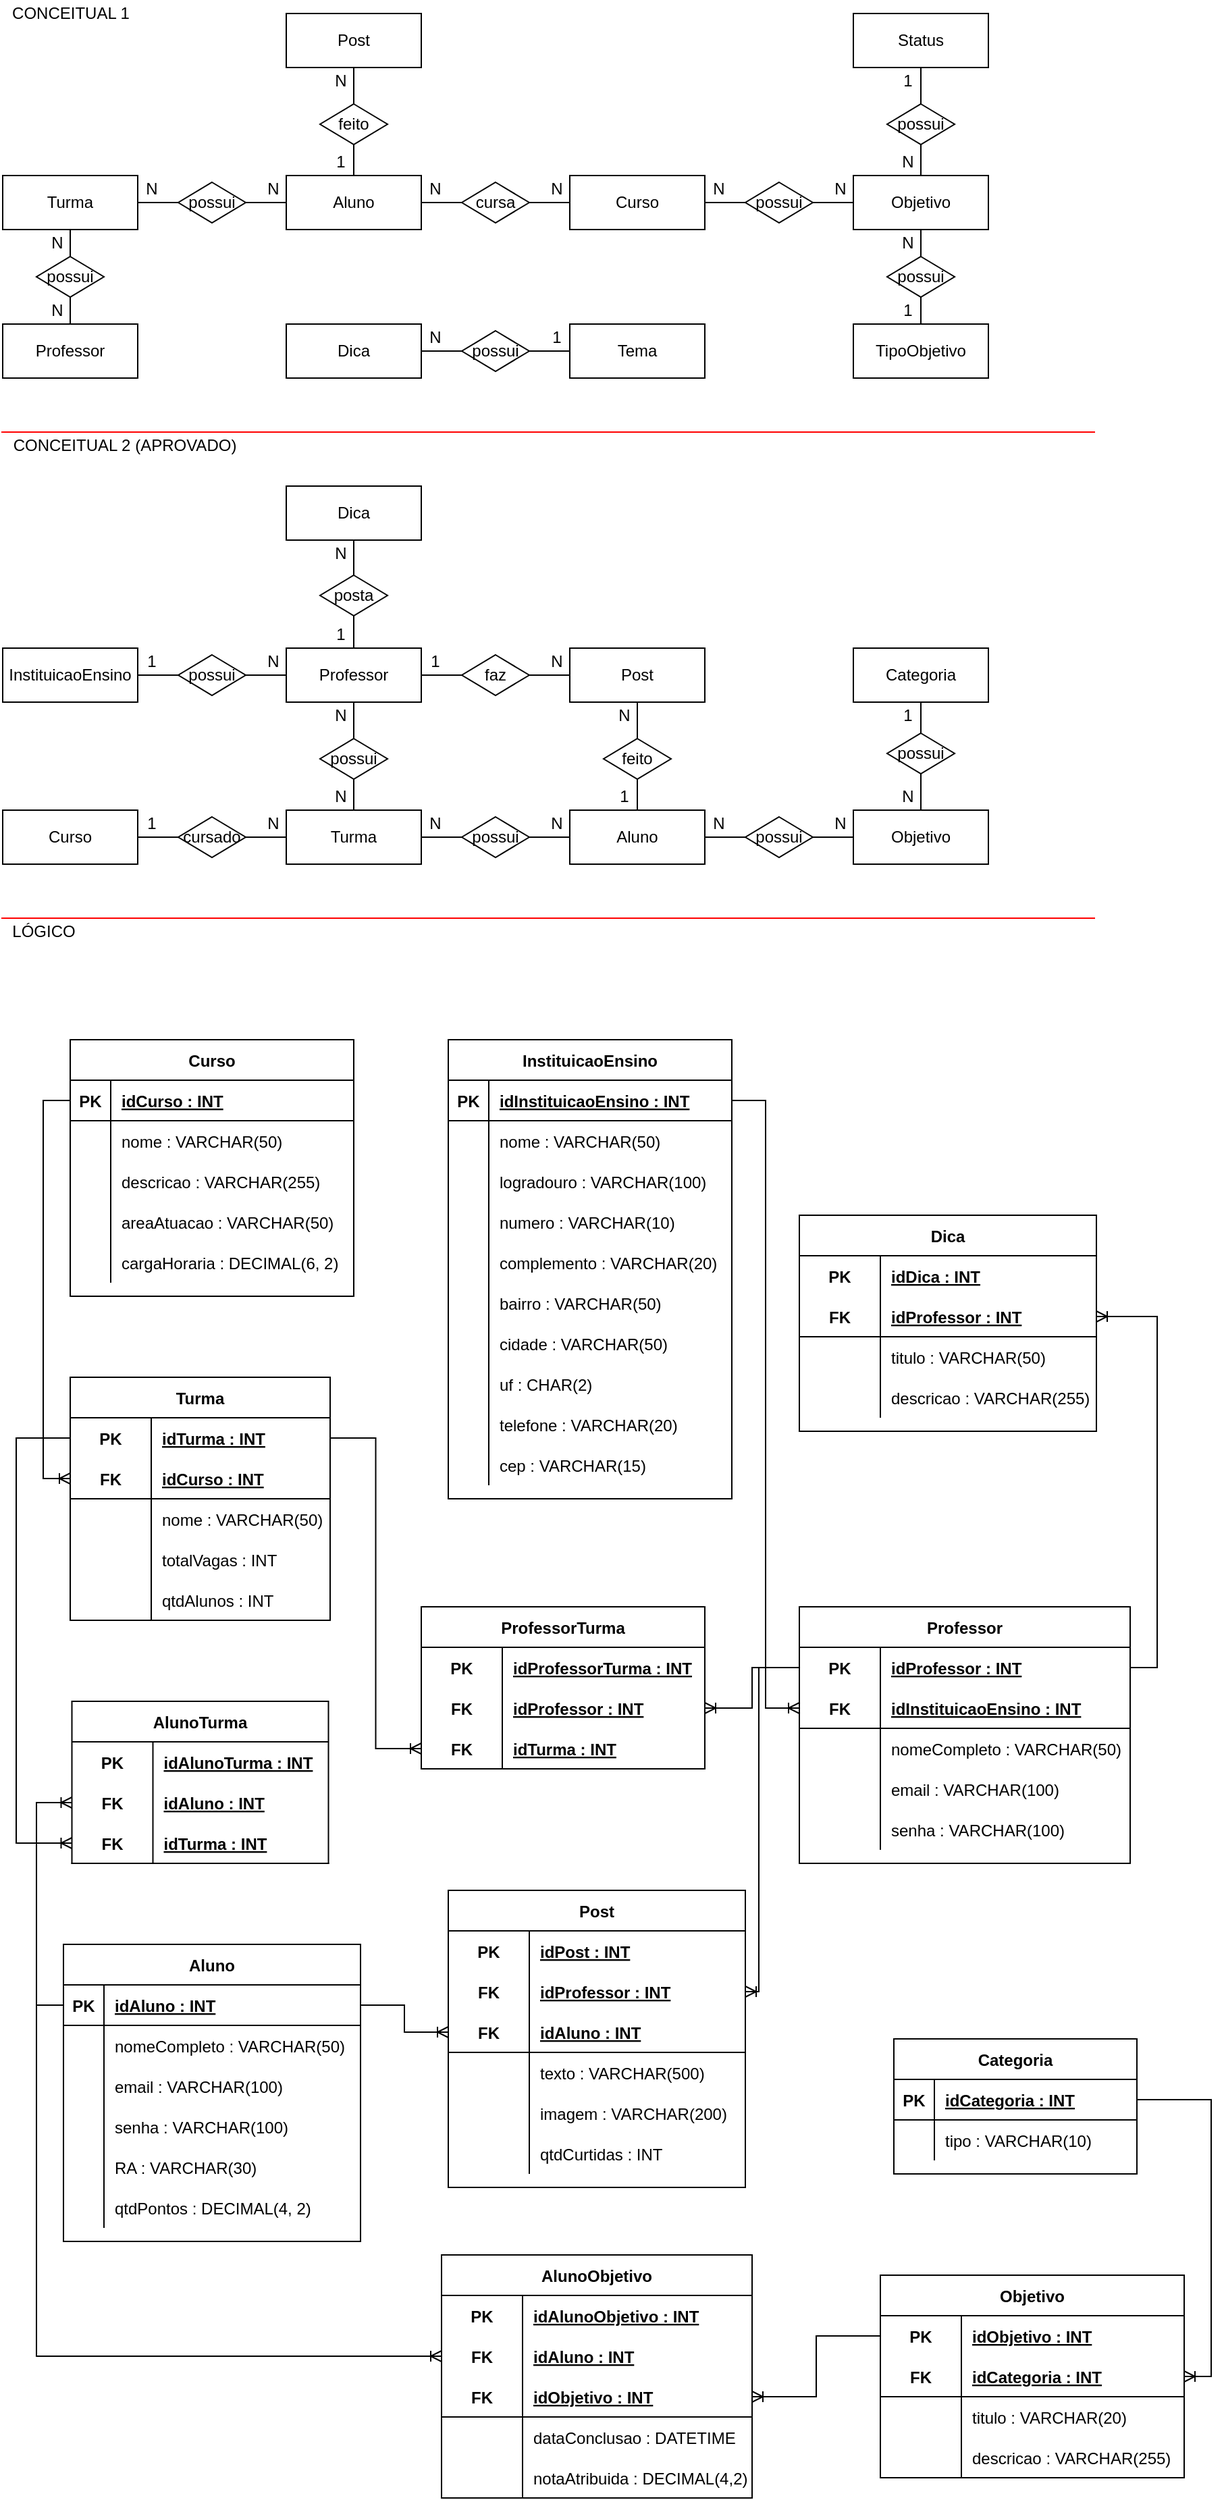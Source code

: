 <mxfile version="13.6.4" type="github"><diagram id="NEfy_8n0O7CWIOZivxOw" name="Page-1"><mxGraphModel dx="973" dy="558" grid="1" gridSize="10" guides="1" tooltips="1" connect="1" arrows="1" fold="1" page="1" pageScale="1" pageWidth="827" pageHeight="1169" math="0" shadow="0"><root><mxCell id="0"/><mxCell id="1" parent="0"/><mxCell id="bgW_JN3tO0gv_dlckbYg-13" style="edgeStyle=orthogonalEdgeStyle;rounded=0;orthogonalLoop=1;jettySize=auto;html=1;exitX=1;exitY=0.5;exitDx=0;exitDy=0;entryX=0;entryY=0.5;entryDx=0;entryDy=0;endArrow=none;endFill=0;" parent="1" source="bgW_JN3tO0gv_dlckbYg-2" target="bgW_JN3tO0gv_dlckbYg-12" edge="1"><mxGeometry relative="1" as="geometry"/></mxCell><mxCell id="bgW_JN3tO0gv_dlckbYg-2" value="Aluno" style="whiteSpace=wrap;html=1;align=center;" parent="1" vertex="1"><mxGeometry x="220" y="130" width="100" height="40" as="geometry"/></mxCell><mxCell id="bgW_JN3tO0gv_dlckbYg-3" value="TipoObjetivo" style="whiteSpace=wrap;html=1;align=center;" parent="1" vertex="1"><mxGeometry x="640" y="240" width="100" height="40" as="geometry"/></mxCell><mxCell id="bgW_JN3tO0gv_dlckbYg-4" value="Curso" style="whiteSpace=wrap;html=1;align=center;" parent="1" vertex="1"><mxGeometry x="430" y="130" width="100" height="40" as="geometry"/></mxCell><mxCell id="bgW_JN3tO0gv_dlckbYg-5" value="Objetivo" style="whiteSpace=wrap;html=1;align=center;" parent="1" vertex="1"><mxGeometry x="640" y="130" width="100" height="40" as="geometry"/></mxCell><mxCell id="bgW_JN3tO0gv_dlckbYg-7" style="edgeStyle=orthogonalEdgeStyle;rounded=0;orthogonalLoop=1;jettySize=auto;html=1;exitX=0;exitY=0.5;exitDx=0;exitDy=0;entryX=1;entryY=0.5;entryDx=0;entryDy=0;endArrow=none;endFill=0;" parent="1" source="bgW_JN3tO0gv_dlckbYg-6" target="bgW_JN3tO0gv_dlckbYg-4" edge="1"><mxGeometry relative="1" as="geometry"/></mxCell><mxCell id="bgW_JN3tO0gv_dlckbYg-8" style="edgeStyle=orthogonalEdgeStyle;rounded=0;orthogonalLoop=1;jettySize=auto;html=1;exitX=1;exitY=0.5;exitDx=0;exitDy=0;entryX=0;entryY=0.5;entryDx=0;entryDy=0;endArrow=none;endFill=0;" parent="1" source="bgW_JN3tO0gv_dlckbYg-6" target="bgW_JN3tO0gv_dlckbYg-5" edge="1"><mxGeometry relative="1" as="geometry"/></mxCell><mxCell id="bgW_JN3tO0gv_dlckbYg-6" value="possui" style="shape=rhombus;perimeter=rhombusPerimeter;whiteSpace=wrap;html=1;align=center;" parent="1" vertex="1"><mxGeometry x="560" y="135" width="50" height="30" as="geometry"/></mxCell><mxCell id="bgW_JN3tO0gv_dlckbYg-10" style="edgeStyle=orthogonalEdgeStyle;rounded=0;orthogonalLoop=1;jettySize=auto;html=1;exitX=0.5;exitY=1;exitDx=0;exitDy=0;entryX=0.5;entryY=0;entryDx=0;entryDy=0;endArrow=none;endFill=0;" parent="1" source="bgW_JN3tO0gv_dlckbYg-9" target="bgW_JN3tO0gv_dlckbYg-3" edge="1"><mxGeometry relative="1" as="geometry"/></mxCell><mxCell id="bgW_JN3tO0gv_dlckbYg-11" style="edgeStyle=orthogonalEdgeStyle;rounded=0;orthogonalLoop=1;jettySize=auto;html=1;exitX=0.5;exitY=0;exitDx=0;exitDy=0;entryX=0.5;entryY=1;entryDx=0;entryDy=0;endArrow=none;endFill=0;" parent="1" source="bgW_JN3tO0gv_dlckbYg-9" target="bgW_JN3tO0gv_dlckbYg-5" edge="1"><mxGeometry relative="1" as="geometry"/></mxCell><mxCell id="bgW_JN3tO0gv_dlckbYg-9" value="possui" style="shape=rhombus;perimeter=rhombusPerimeter;whiteSpace=wrap;html=1;align=center;" parent="1" vertex="1"><mxGeometry x="665" y="190" width="50" height="30" as="geometry"/></mxCell><mxCell id="bgW_JN3tO0gv_dlckbYg-14" style="edgeStyle=orthogonalEdgeStyle;rounded=0;orthogonalLoop=1;jettySize=auto;html=1;exitX=1;exitY=0.5;exitDx=0;exitDy=0;entryX=0;entryY=0.5;entryDx=0;entryDy=0;endArrow=none;endFill=0;" parent="1" source="bgW_JN3tO0gv_dlckbYg-12" target="bgW_JN3tO0gv_dlckbYg-4" edge="1"><mxGeometry relative="1" as="geometry"/></mxCell><mxCell id="bgW_JN3tO0gv_dlckbYg-12" value="cursa" style="shape=rhombus;perimeter=rhombusPerimeter;whiteSpace=wrap;html=1;align=center;" parent="1" vertex="1"><mxGeometry x="350" y="135" width="50" height="30" as="geometry"/></mxCell><mxCell id="bgW_JN3tO0gv_dlckbYg-16" style="edgeStyle=orthogonalEdgeStyle;rounded=0;orthogonalLoop=1;jettySize=auto;html=1;exitX=1;exitY=0.5;exitDx=0;exitDy=0;entryX=0;entryY=0.5;entryDx=0;entryDy=0;endArrow=none;endFill=0;" parent="1" source="bgW_JN3tO0gv_dlckbYg-15" target="bgW_JN3tO0gv_dlckbYg-2" edge="1"><mxGeometry relative="1" as="geometry"/></mxCell><mxCell id="bgW_JN3tO0gv_dlckbYg-15" value="possui" style="shape=rhombus;perimeter=rhombusPerimeter;whiteSpace=wrap;html=1;align=center;" parent="1" vertex="1"><mxGeometry x="140" y="135" width="50" height="30" as="geometry"/></mxCell><mxCell id="bgW_JN3tO0gv_dlckbYg-18" style="edgeStyle=orthogonalEdgeStyle;rounded=0;orthogonalLoop=1;jettySize=auto;html=1;exitX=1;exitY=0.5;exitDx=0;exitDy=0;entryX=0;entryY=0.5;entryDx=0;entryDy=0;endArrow=none;endFill=0;" parent="1" source="bgW_JN3tO0gv_dlckbYg-17" target="bgW_JN3tO0gv_dlckbYg-15" edge="1"><mxGeometry relative="1" as="geometry"/></mxCell><mxCell id="bgW_JN3tO0gv_dlckbYg-17" value="Turma" style="whiteSpace=wrap;html=1;align=center;" parent="1" vertex="1"><mxGeometry x="10" y="130" width="100" height="40" as="geometry"/></mxCell><mxCell id="bgW_JN3tO0gv_dlckbYg-19" value="Professor" style="whiteSpace=wrap;html=1;align=center;" parent="1" vertex="1"><mxGeometry x="10" y="240" width="100" height="40" as="geometry"/></mxCell><mxCell id="bgW_JN3tO0gv_dlckbYg-21" style="edgeStyle=orthogonalEdgeStyle;rounded=0;orthogonalLoop=1;jettySize=auto;html=1;exitX=0.5;exitY=0;exitDx=0;exitDy=0;entryX=0.5;entryY=1;entryDx=0;entryDy=0;endArrow=none;endFill=0;" parent="1" source="bgW_JN3tO0gv_dlckbYg-20" target="bgW_JN3tO0gv_dlckbYg-17" edge="1"><mxGeometry relative="1" as="geometry"/></mxCell><mxCell id="bgW_JN3tO0gv_dlckbYg-22" style="edgeStyle=orthogonalEdgeStyle;rounded=0;orthogonalLoop=1;jettySize=auto;html=1;exitX=0.5;exitY=1;exitDx=0;exitDy=0;entryX=0.5;entryY=0;entryDx=0;entryDy=0;endArrow=none;endFill=0;" parent="1" source="bgW_JN3tO0gv_dlckbYg-20" target="bgW_JN3tO0gv_dlckbYg-19" edge="1"><mxGeometry relative="1" as="geometry"/></mxCell><mxCell id="bgW_JN3tO0gv_dlckbYg-20" value="possui" style="shape=rhombus;perimeter=rhombusPerimeter;whiteSpace=wrap;html=1;align=center;" parent="1" vertex="1"><mxGeometry x="35" y="190" width="50" height="30" as="geometry"/></mxCell><mxCell id="bgW_JN3tO0gv_dlckbYg-23" style="edgeStyle=orthogonalEdgeStyle;rounded=0;orthogonalLoop=1;jettySize=auto;html=1;exitX=1;exitY=0.5;exitDx=0;exitDy=0;entryX=0;entryY=0.5;entryDx=0;entryDy=0;endArrow=none;endFill=0;" parent="1" source="bgW_JN3tO0gv_dlckbYg-24" target="bgW_JN3tO0gv_dlckbYg-27" edge="1"><mxGeometry relative="1" as="geometry"/></mxCell><mxCell id="bgW_JN3tO0gv_dlckbYg-24" value="Dica" style="whiteSpace=wrap;html=1;align=center;" parent="1" vertex="1"><mxGeometry x="220" y="240" width="100" height="40" as="geometry"/></mxCell><mxCell id="bgW_JN3tO0gv_dlckbYg-25" value="Tema" style="whiteSpace=wrap;html=1;align=center;" parent="1" vertex="1"><mxGeometry x="430" y="240" width="100" height="40" as="geometry"/></mxCell><mxCell id="bgW_JN3tO0gv_dlckbYg-26" style="edgeStyle=orthogonalEdgeStyle;rounded=0;orthogonalLoop=1;jettySize=auto;html=1;exitX=1;exitY=0.5;exitDx=0;exitDy=0;entryX=0;entryY=0.5;entryDx=0;entryDy=0;endArrow=none;endFill=0;" parent="1" source="bgW_JN3tO0gv_dlckbYg-27" target="bgW_JN3tO0gv_dlckbYg-25" edge="1"><mxGeometry relative="1" as="geometry"/></mxCell><mxCell id="bgW_JN3tO0gv_dlckbYg-27" value="possui" style="shape=rhombus;perimeter=rhombusPerimeter;whiteSpace=wrap;html=1;align=center;" parent="1" vertex="1"><mxGeometry x="350" y="245" width="50" height="30" as="geometry"/></mxCell><mxCell id="bgW_JN3tO0gv_dlckbYg-30" style="edgeStyle=orthogonalEdgeStyle;rounded=0;orthogonalLoop=1;jettySize=auto;html=1;exitX=0.5;exitY=1;exitDx=0;exitDy=0;entryX=0.5;entryY=0;entryDx=0;entryDy=0;endArrow=none;endFill=0;" parent="1" source="bgW_JN3tO0gv_dlckbYg-28" target="bgW_JN3tO0gv_dlckbYg-29" edge="1"><mxGeometry relative="1" as="geometry"/></mxCell><mxCell id="bgW_JN3tO0gv_dlckbYg-28" value="Status" style="whiteSpace=wrap;html=1;align=center;" parent="1" vertex="1"><mxGeometry x="640" y="10" width="100" height="40" as="geometry"/></mxCell><mxCell id="bgW_JN3tO0gv_dlckbYg-31" style="edgeStyle=orthogonalEdgeStyle;rounded=0;orthogonalLoop=1;jettySize=auto;html=1;exitX=0.5;exitY=1;exitDx=0;exitDy=0;entryX=0.5;entryY=0;entryDx=0;entryDy=0;endArrow=none;endFill=0;" parent="1" source="bgW_JN3tO0gv_dlckbYg-29" target="bgW_JN3tO0gv_dlckbYg-5" edge="1"><mxGeometry relative="1" as="geometry"/></mxCell><mxCell id="bgW_JN3tO0gv_dlckbYg-29" value="possui" style="shape=rhombus;perimeter=rhombusPerimeter;whiteSpace=wrap;html=1;align=center;" parent="1" vertex="1"><mxGeometry x="665" y="77" width="50" height="30" as="geometry"/></mxCell><mxCell id="bgW_JN3tO0gv_dlckbYg-34" style="edgeStyle=orthogonalEdgeStyle;rounded=0;orthogonalLoop=1;jettySize=auto;html=1;exitX=0.5;exitY=1;exitDx=0;exitDy=0;entryX=0.5;entryY=0;entryDx=0;entryDy=0;endArrow=none;endFill=0;" parent="1" source="bgW_JN3tO0gv_dlckbYg-32" target="bgW_JN3tO0gv_dlckbYg-33" edge="1"><mxGeometry relative="1" as="geometry"/></mxCell><mxCell id="bgW_JN3tO0gv_dlckbYg-32" value="Post" style="whiteSpace=wrap;html=1;align=center;" parent="1" vertex="1"><mxGeometry x="220" y="10" width="100" height="40" as="geometry"/></mxCell><mxCell id="bgW_JN3tO0gv_dlckbYg-35" style="edgeStyle=orthogonalEdgeStyle;rounded=0;orthogonalLoop=1;jettySize=auto;html=1;exitX=0.5;exitY=1;exitDx=0;exitDy=0;entryX=0.5;entryY=0;entryDx=0;entryDy=0;endArrow=none;endFill=0;" parent="1" source="bgW_JN3tO0gv_dlckbYg-33" target="bgW_JN3tO0gv_dlckbYg-2" edge="1"><mxGeometry relative="1" as="geometry"/></mxCell><mxCell id="bgW_JN3tO0gv_dlckbYg-33" value="feito" style="shape=rhombus;perimeter=rhombusPerimeter;whiteSpace=wrap;html=1;align=center;" parent="1" vertex="1"><mxGeometry x="245" y="77" width="50" height="30" as="geometry"/></mxCell><mxCell id="gaJULPsJAPHXvkcvzl0U-1" value="N" style="text;html=1;align=center;verticalAlign=middle;resizable=0;points=[];autosize=1;" parent="1" vertex="1"><mxGeometry x="250" y="50" width="20" height="20" as="geometry"/></mxCell><mxCell id="gaJULPsJAPHXvkcvzl0U-2" value="1" style="text;html=1;align=center;verticalAlign=middle;resizable=0;points=[];autosize=1;" parent="1" vertex="1"><mxGeometry x="250" y="110" width="20" height="20" as="geometry"/></mxCell><mxCell id="gaJULPsJAPHXvkcvzl0U-3" value="N" style="text;html=1;align=center;verticalAlign=middle;resizable=0;points=[];autosize=1;" parent="1" vertex="1"><mxGeometry x="410" y="130" width="20" height="20" as="geometry"/></mxCell><mxCell id="gaJULPsJAPHXvkcvzl0U-4" value="N" style="text;html=1;align=center;verticalAlign=middle;resizable=0;points=[];autosize=1;" parent="1" vertex="1"><mxGeometry x="320" y="130" width="20" height="20" as="geometry"/></mxCell><mxCell id="gaJULPsJAPHXvkcvzl0U-5" value="N" style="text;html=1;align=center;verticalAlign=middle;resizable=0;points=[];autosize=1;" parent="1" vertex="1"><mxGeometry x="620" y="130" width="20" height="20" as="geometry"/></mxCell><mxCell id="gaJULPsJAPHXvkcvzl0U-6" value="N" style="text;html=1;align=center;verticalAlign=middle;resizable=0;points=[];autosize=1;" parent="1" vertex="1"><mxGeometry x="530" y="130" width="20" height="20" as="geometry"/></mxCell><mxCell id="gaJULPsJAPHXvkcvzl0U-7" value="N" style="text;html=1;align=center;verticalAlign=middle;resizable=0;points=[];autosize=1;" parent="1" vertex="1"><mxGeometry x="200" y="130" width="20" height="20" as="geometry"/></mxCell><mxCell id="gaJULPsJAPHXvkcvzl0U-8" value="N" style="text;html=1;align=center;verticalAlign=middle;resizable=0;points=[];autosize=1;" parent="1" vertex="1"><mxGeometry x="110" y="130" width="20" height="20" as="geometry"/></mxCell><mxCell id="gaJULPsJAPHXvkcvzl0U-9" value="N" style="text;html=1;align=center;verticalAlign=middle;resizable=0;points=[];autosize=1;" parent="1" vertex="1"><mxGeometry x="670" y="110" width="20" height="20" as="geometry"/></mxCell><mxCell id="gaJULPsJAPHXvkcvzl0U-10" value="1" style="text;html=1;align=center;verticalAlign=middle;resizable=0;points=[];autosize=1;" parent="1" vertex="1"><mxGeometry x="670" y="50" width="20" height="20" as="geometry"/></mxCell><mxCell id="gaJULPsJAPHXvkcvzl0U-11" value="N" style="text;html=1;align=center;verticalAlign=middle;resizable=0;points=[];autosize=1;" parent="1" vertex="1"><mxGeometry x="40" y="220" width="20" height="20" as="geometry"/></mxCell><mxCell id="gaJULPsJAPHXvkcvzl0U-12" value="N" style="text;html=1;align=center;verticalAlign=middle;resizable=0;points=[];autosize=1;" parent="1" vertex="1"><mxGeometry x="40" y="170" width="20" height="20" as="geometry"/></mxCell><mxCell id="gaJULPsJAPHXvkcvzl0U-13" value="N" style="text;html=1;align=center;verticalAlign=middle;resizable=0;points=[];autosize=1;" parent="1" vertex="1"><mxGeometry x="320" y="240" width="20" height="20" as="geometry"/></mxCell><mxCell id="gaJULPsJAPHXvkcvzl0U-14" value="1" style="text;html=1;align=center;verticalAlign=middle;resizable=0;points=[];autosize=1;" parent="1" vertex="1"><mxGeometry x="410" y="240" width="20" height="20" as="geometry"/></mxCell><mxCell id="gaJULPsJAPHXvkcvzl0U-15" value="N" style="text;html=1;align=center;verticalAlign=middle;resizable=0;points=[];autosize=1;" parent="1" vertex="1"><mxGeometry x="670" y="170" width="20" height="20" as="geometry"/></mxCell><mxCell id="gaJULPsJAPHXvkcvzl0U-16" value="1" style="text;html=1;align=center;verticalAlign=middle;resizable=0;points=[];autosize=1;" parent="1" vertex="1"><mxGeometry x="670" y="220" width="20" height="20" as="geometry"/></mxCell><mxCell id="hF69XbMGrevoipYIT4Si-15" value="" style="endArrow=none;html=1;strokeColor=#FF0000;" parent="1" edge="1"><mxGeometry width="50" height="50" relative="1" as="geometry"><mxPoint x="9" y="320" as="sourcePoint"/><mxPoint x="819" y="320" as="targetPoint"/></mxGeometry></mxCell><mxCell id="hF69XbMGrevoipYIT4Si-29" value="Categoria" style="whiteSpace=wrap;html=1;align=center;" parent="1" vertex="1"><mxGeometry x="640" y="480" width="100" height="40" as="geometry"/></mxCell><mxCell id="hF69XbMGrevoipYIT4Si-30" value="Objetivo" style="whiteSpace=wrap;html=1;align=center;" parent="1" vertex="1"><mxGeometry x="640" y="600" width="100" height="40" as="geometry"/></mxCell><mxCell id="2JqEKLiuktskYjOkP0Re-7" style="edgeStyle=orthogonalEdgeStyle;rounded=0;orthogonalLoop=1;jettySize=auto;html=1;exitX=0.5;exitY=1;exitDx=0;exitDy=0;entryX=0.5;entryY=0;entryDx=0;entryDy=0;endArrow=none;endFill=0;" edge="1" parent="1" source="hF69XbMGrevoipYIT4Si-33" target="hF69XbMGrevoipYIT4Si-30"><mxGeometry relative="1" as="geometry"/></mxCell><mxCell id="2JqEKLiuktskYjOkP0Re-8" style="edgeStyle=orthogonalEdgeStyle;rounded=0;orthogonalLoop=1;jettySize=auto;html=1;exitX=0.5;exitY=0;exitDx=0;exitDy=0;entryX=0.5;entryY=1;entryDx=0;entryDy=0;endArrow=none;endFill=0;" edge="1" parent="1" source="hF69XbMGrevoipYIT4Si-33" target="hF69XbMGrevoipYIT4Si-29"><mxGeometry relative="1" as="geometry"/></mxCell><mxCell id="hF69XbMGrevoipYIT4Si-33" value="possui" style="shape=rhombus;perimeter=rhombusPerimeter;whiteSpace=wrap;html=1;align=center;" parent="1" vertex="1"><mxGeometry x="665" y="543" width="50" height="30" as="geometry"/></mxCell><mxCell id="hF69XbMGrevoipYIT4Si-40" value="N" style="text;html=1;align=center;verticalAlign=middle;resizable=0;points=[];autosize=1;" parent="1" vertex="1"><mxGeometry x="670" y="580" width="20" height="20" as="geometry"/></mxCell><mxCell id="hF69XbMGrevoipYIT4Si-41" value="1" style="text;html=1;align=center;verticalAlign=middle;resizable=0;points=[];autosize=1;" parent="1" vertex="1"><mxGeometry x="670" y="520" width="20" height="20" as="geometry"/></mxCell><mxCell id="hF69XbMGrevoipYIT4Si-44" style="edgeStyle=orthogonalEdgeStyle;rounded=0;orthogonalLoop=1;jettySize=auto;html=1;exitX=1;exitY=0.5;exitDx=0;exitDy=0;entryX=0;entryY=0.5;entryDx=0;entryDy=0;endArrow=none;endFill=0;" parent="1" source="hF69XbMGrevoipYIT4Si-42" target="hF69XbMGrevoipYIT4Si-43" edge="1"><mxGeometry relative="1" as="geometry"/></mxCell><mxCell id="hF69XbMGrevoipYIT4Si-42" value="Aluno" style="whiteSpace=wrap;html=1;align=center;" parent="1" vertex="1"><mxGeometry x="430" y="600" width="100" height="40" as="geometry"/></mxCell><mxCell id="hF69XbMGrevoipYIT4Si-45" style="edgeStyle=orthogonalEdgeStyle;rounded=0;orthogonalLoop=1;jettySize=auto;html=1;exitX=1;exitY=0.5;exitDx=0;exitDy=0;entryX=0;entryY=0.5;entryDx=0;entryDy=0;endArrow=none;endFill=0;strokeColor=#000000;" parent="1" source="hF69XbMGrevoipYIT4Si-43" target="hF69XbMGrevoipYIT4Si-30" edge="1"><mxGeometry relative="1" as="geometry"/></mxCell><mxCell id="hF69XbMGrevoipYIT4Si-43" value="possui" style="shape=rhombus;perimeter=rhombusPerimeter;whiteSpace=wrap;html=1;align=center;" parent="1" vertex="1"><mxGeometry x="560" y="605" width="50" height="30" as="geometry"/></mxCell><mxCell id="hF69XbMGrevoipYIT4Si-46" value="N" style="text;html=1;align=center;verticalAlign=middle;resizable=0;points=[];autosize=1;" parent="1" vertex="1"><mxGeometry x="530" y="600" width="20" height="20" as="geometry"/></mxCell><mxCell id="hF69XbMGrevoipYIT4Si-47" value="N" style="text;html=1;align=center;verticalAlign=middle;resizable=0;points=[];autosize=1;" parent="1" vertex="1"><mxGeometry x="620" y="600" width="20" height="20" as="geometry"/></mxCell><mxCell id="hF69XbMGrevoipYIT4Si-50" style="edgeStyle=orthogonalEdgeStyle;rounded=0;orthogonalLoop=1;jettySize=auto;html=1;exitX=1;exitY=0.5;exitDx=0;exitDy=0;entryX=0;entryY=0.5;entryDx=0;entryDy=0;endArrow=none;endFill=0;strokeColor=#000000;" parent="1" source="hF69XbMGrevoipYIT4Si-48" target="hF69XbMGrevoipYIT4Si-49" edge="1"><mxGeometry relative="1" as="geometry"/></mxCell><mxCell id="hF69XbMGrevoipYIT4Si-48" value="Turma" style="whiteSpace=wrap;html=1;align=center;" parent="1" vertex="1"><mxGeometry x="220" y="600" width="100" height="40" as="geometry"/></mxCell><mxCell id="hF69XbMGrevoipYIT4Si-51" style="edgeStyle=orthogonalEdgeStyle;rounded=0;orthogonalLoop=1;jettySize=auto;html=1;exitX=1;exitY=0.5;exitDx=0;exitDy=0;entryX=0;entryY=0.5;entryDx=0;entryDy=0;endArrow=none;endFill=0;strokeColor=#000000;" parent="1" source="hF69XbMGrevoipYIT4Si-49" target="hF69XbMGrevoipYIT4Si-42" edge="1"><mxGeometry relative="1" as="geometry"/></mxCell><mxCell id="hF69XbMGrevoipYIT4Si-49" value="possui" style="shape=rhombus;perimeter=rhombusPerimeter;whiteSpace=wrap;html=1;align=center;" parent="1" vertex="1"><mxGeometry x="350" y="605" width="50" height="30" as="geometry"/></mxCell><mxCell id="hF69XbMGrevoipYIT4Si-52" value="N" style="text;html=1;align=center;verticalAlign=middle;resizable=0;points=[];autosize=1;" parent="1" vertex="1"><mxGeometry x="320" y="600" width="20" height="20" as="geometry"/></mxCell><mxCell id="hF69XbMGrevoipYIT4Si-53" value="N" style="text;html=1;align=center;verticalAlign=middle;resizable=0;points=[];autosize=1;" parent="1" vertex="1"><mxGeometry x="410" y="600" width="20" height="20" as="geometry"/></mxCell><mxCell id="hF69XbMGrevoipYIT4Si-61" style="edgeStyle=orthogonalEdgeStyle;rounded=0;orthogonalLoop=1;jettySize=auto;html=1;exitX=1;exitY=0.5;exitDx=0;exitDy=0;entryX=0;entryY=0.5;entryDx=0;entryDy=0;endArrow=none;endFill=0;strokeColor=#000000;" parent="1" source="hF69XbMGrevoipYIT4Si-58" target="hF69XbMGrevoipYIT4Si-48" edge="1"><mxGeometry relative="1" as="geometry"/></mxCell><mxCell id="hF69XbMGrevoipYIT4Si-58" value="cursado" style="shape=rhombus;perimeter=rhombusPerimeter;whiteSpace=wrap;html=1;align=center;" parent="1" vertex="1"><mxGeometry x="140" y="605" width="50" height="30" as="geometry"/></mxCell><mxCell id="hF69XbMGrevoipYIT4Si-60" style="edgeStyle=orthogonalEdgeStyle;rounded=0;orthogonalLoop=1;jettySize=auto;html=1;exitX=1;exitY=0.5;exitDx=0;exitDy=0;entryX=0;entryY=0.5;entryDx=0;entryDy=0;endArrow=none;endFill=0;strokeColor=#000000;" parent="1" source="hF69XbMGrevoipYIT4Si-59" target="hF69XbMGrevoipYIT4Si-58" edge="1"><mxGeometry relative="1" as="geometry"/></mxCell><mxCell id="hF69XbMGrevoipYIT4Si-59" value="Curso" style="whiteSpace=wrap;html=1;align=center;" parent="1" vertex="1"><mxGeometry x="10" y="600" width="100" height="40" as="geometry"/></mxCell><mxCell id="hF69XbMGrevoipYIT4Si-62" value="N" style="text;html=1;align=center;verticalAlign=middle;resizable=0;points=[];autosize=1;" parent="1" vertex="1"><mxGeometry x="200" y="600" width="20" height="20" as="geometry"/></mxCell><mxCell id="hF69XbMGrevoipYIT4Si-63" value="1" style="text;html=1;align=center;verticalAlign=middle;resizable=0;points=[];autosize=1;" parent="1" vertex="1"><mxGeometry x="110" y="600" width="20" height="20" as="geometry"/></mxCell><mxCell id="hF69XbMGrevoipYIT4Si-66" style="edgeStyle=orthogonalEdgeStyle;rounded=0;orthogonalLoop=1;jettySize=auto;html=1;exitX=0.5;exitY=1;exitDx=0;exitDy=0;entryX=0.5;entryY=0;entryDx=0;entryDy=0;endArrow=none;endFill=0;strokeColor=#000000;" parent="1" source="hF69XbMGrevoipYIT4Si-64" target="hF69XbMGrevoipYIT4Si-65" edge="1"><mxGeometry relative="1" as="geometry"/></mxCell><mxCell id="hF69XbMGrevoipYIT4Si-64" value="Post" style="whiteSpace=wrap;html=1;align=center;" parent="1" vertex="1"><mxGeometry x="430" y="480" width="100" height="40" as="geometry"/></mxCell><mxCell id="hF69XbMGrevoipYIT4Si-67" style="edgeStyle=orthogonalEdgeStyle;rounded=0;orthogonalLoop=1;jettySize=auto;html=1;exitX=0.5;exitY=1;exitDx=0;exitDy=0;entryX=0.5;entryY=0;entryDx=0;entryDy=0;endArrow=none;endFill=0;strokeColor=#000000;" parent="1" source="hF69XbMGrevoipYIT4Si-65" target="hF69XbMGrevoipYIT4Si-42" edge="1"><mxGeometry relative="1" as="geometry"/></mxCell><mxCell id="hF69XbMGrevoipYIT4Si-65" value="feito" style="shape=rhombus;perimeter=rhombusPerimeter;whiteSpace=wrap;html=1;align=center;" parent="1" vertex="1"><mxGeometry x="455" y="547" width="50" height="30" as="geometry"/></mxCell><mxCell id="hF69XbMGrevoipYIT4Si-68" value="1" style="text;html=1;align=center;verticalAlign=middle;resizable=0;points=[];autosize=1;" parent="1" vertex="1"><mxGeometry x="460" y="580" width="20" height="20" as="geometry"/></mxCell><mxCell id="hF69XbMGrevoipYIT4Si-69" value="N" style="text;html=1;align=center;verticalAlign=middle;resizable=0;points=[];autosize=1;" parent="1" vertex="1"><mxGeometry x="460" y="520" width="20" height="20" as="geometry"/></mxCell><mxCell id="2JqEKLiuktskYjOkP0Re-2" style="edgeStyle=orthogonalEdgeStyle;rounded=0;orthogonalLoop=1;jettySize=auto;html=1;exitX=0.5;exitY=0;exitDx=0;exitDy=0;entryX=0.5;entryY=1;entryDx=0;entryDy=0;endArrow=none;endFill=0;" edge="1" parent="1" source="hF69XbMGrevoipYIT4Si-70" target="2JqEKLiuktskYjOkP0Re-1"><mxGeometry relative="1" as="geometry"/></mxCell><mxCell id="hF69XbMGrevoipYIT4Si-70" value="Professor" style="whiteSpace=wrap;html=1;align=center;" parent="1" vertex="1"><mxGeometry x="220" y="480" width="100" height="40" as="geometry"/></mxCell><mxCell id="hF69XbMGrevoipYIT4Si-72" style="edgeStyle=orthogonalEdgeStyle;rounded=0;orthogonalLoop=1;jettySize=auto;html=1;exitX=0.5;exitY=1;exitDx=0;exitDy=0;entryX=0.5;entryY=0;entryDx=0;entryDy=0;endArrow=none;endFill=0;strokeColor=#000000;" parent="1" source="hF69XbMGrevoipYIT4Si-71" target="hF69XbMGrevoipYIT4Si-48" edge="1"><mxGeometry relative="1" as="geometry"/></mxCell><mxCell id="hF69XbMGrevoipYIT4Si-73" style="edgeStyle=orthogonalEdgeStyle;rounded=0;orthogonalLoop=1;jettySize=auto;html=1;exitX=0.5;exitY=0;exitDx=0;exitDy=0;entryX=0.5;entryY=1;entryDx=0;entryDy=0;endArrow=none;endFill=0;strokeColor=#000000;" parent="1" source="hF69XbMGrevoipYIT4Si-71" target="hF69XbMGrevoipYIT4Si-70" edge="1"><mxGeometry relative="1" as="geometry"/></mxCell><mxCell id="hF69XbMGrevoipYIT4Si-71" value="possui" style="shape=rhombus;perimeter=rhombusPerimeter;whiteSpace=wrap;html=1;align=center;" parent="1" vertex="1"><mxGeometry x="245" y="547" width="50" height="30" as="geometry"/></mxCell><mxCell id="hF69XbMGrevoipYIT4Si-74" value="N" style="text;html=1;align=center;verticalAlign=middle;resizable=0;points=[];autosize=1;" parent="1" vertex="1"><mxGeometry x="250" y="520" width="20" height="20" as="geometry"/></mxCell><mxCell id="hF69XbMGrevoipYIT4Si-75" value="N" style="text;html=1;align=center;verticalAlign=middle;resizable=0;points=[];autosize=1;" parent="1" vertex="1"><mxGeometry x="250" y="580" width="20" height="20" as="geometry"/></mxCell><mxCell id="hF69XbMGrevoipYIT4Si-77" value="InstituicaoEnsino" style="whiteSpace=wrap;html=1;align=center;" parent="1" vertex="1"><mxGeometry x="10" y="480" width="100" height="40" as="geometry"/></mxCell><mxCell id="hF69XbMGrevoipYIT4Si-79" style="edgeStyle=orthogonalEdgeStyle;rounded=0;orthogonalLoop=1;jettySize=auto;html=1;exitX=1;exitY=0.5;exitDx=0;exitDy=0;entryX=0;entryY=0.5;entryDx=0;entryDy=0;endArrow=none;endFill=0;strokeColor=#000000;" parent="1" source="hF69XbMGrevoipYIT4Si-78" target="hF69XbMGrevoipYIT4Si-70" edge="1"><mxGeometry relative="1" as="geometry"/></mxCell><mxCell id="hF69XbMGrevoipYIT4Si-81" style="edgeStyle=orthogonalEdgeStyle;rounded=0;orthogonalLoop=1;jettySize=auto;html=1;exitX=0;exitY=0.5;exitDx=0;exitDy=0;entryX=1;entryY=0.5;entryDx=0;entryDy=0;endArrow=none;endFill=0;strokeColor=#000000;" parent="1" source="hF69XbMGrevoipYIT4Si-78" target="hF69XbMGrevoipYIT4Si-77" edge="1"><mxGeometry relative="1" as="geometry"/></mxCell><mxCell id="hF69XbMGrevoipYIT4Si-78" value="possui" style="shape=rhombus;perimeter=rhombusPerimeter;whiteSpace=wrap;html=1;align=center;" parent="1" vertex="1"><mxGeometry x="140" y="485" width="50" height="30" as="geometry"/></mxCell><mxCell id="hF69XbMGrevoipYIT4Si-82" value="1" style="text;html=1;align=center;verticalAlign=middle;resizable=0;points=[];autosize=1;" parent="1" vertex="1"><mxGeometry x="110" y="480" width="20" height="20" as="geometry"/></mxCell><mxCell id="hF69XbMGrevoipYIT4Si-83" value="N" style="text;html=1;align=center;verticalAlign=middle;resizable=0;points=[];autosize=1;" parent="1" vertex="1"><mxGeometry x="200" y="480" width="20" height="20" as="geometry"/></mxCell><mxCell id="hF69XbMGrevoipYIT4Si-85" value="Dica" style="whiteSpace=wrap;html=1;align=center;" parent="1" vertex="1"><mxGeometry x="220" y="360" width="100" height="40" as="geometry"/></mxCell><mxCell id="2JqEKLiuktskYjOkP0Re-3" style="edgeStyle=orthogonalEdgeStyle;rounded=0;orthogonalLoop=1;jettySize=auto;html=1;exitX=0.5;exitY=0;exitDx=0;exitDy=0;entryX=0.5;entryY=1;entryDx=0;entryDy=0;endArrow=none;endFill=0;" edge="1" parent="1" source="2JqEKLiuktskYjOkP0Re-1" target="hF69XbMGrevoipYIT4Si-85"><mxGeometry relative="1" as="geometry"/></mxCell><mxCell id="2JqEKLiuktskYjOkP0Re-1" value="posta" style="shape=rhombus;perimeter=rhombusPerimeter;whiteSpace=wrap;html=1;align=center;" vertex="1" parent="1"><mxGeometry x="245" y="426" width="50" height="30" as="geometry"/></mxCell><mxCell id="2JqEKLiuktskYjOkP0Re-5" value="N" style="text;html=1;align=center;verticalAlign=middle;resizable=0;points=[];autosize=1;" vertex="1" parent="1"><mxGeometry x="250" y="400" width="20" height="20" as="geometry"/></mxCell><mxCell id="2JqEKLiuktskYjOkP0Re-6" value="1" style="text;html=1;align=center;verticalAlign=middle;resizable=0;points=[];autosize=1;" vertex="1" parent="1"><mxGeometry x="250" y="460" width="20" height="20" as="geometry"/></mxCell><mxCell id="2JqEKLiuktskYjOkP0Re-10" style="edgeStyle=orthogonalEdgeStyle;rounded=0;orthogonalLoop=1;jettySize=auto;html=1;exitX=1;exitY=0.5;exitDx=0;exitDy=0;entryX=0;entryY=0.5;entryDx=0;entryDy=0;endArrow=none;endFill=0;" edge="1" parent="1" source="2JqEKLiuktskYjOkP0Re-9" target="hF69XbMGrevoipYIT4Si-64"><mxGeometry relative="1" as="geometry"/></mxCell><mxCell id="2JqEKLiuktskYjOkP0Re-11" style="edgeStyle=orthogonalEdgeStyle;rounded=0;orthogonalLoop=1;jettySize=auto;html=1;exitX=0;exitY=0.5;exitDx=0;exitDy=0;entryX=1;entryY=0.5;entryDx=0;entryDy=0;endArrow=none;endFill=0;" edge="1" parent="1" source="2JqEKLiuktskYjOkP0Re-9" target="hF69XbMGrevoipYIT4Si-70"><mxGeometry relative="1" as="geometry"/></mxCell><mxCell id="2JqEKLiuktskYjOkP0Re-9" value="faz" style="shape=rhombus;perimeter=rhombusPerimeter;whiteSpace=wrap;html=1;align=center;" vertex="1" parent="1"><mxGeometry x="350" y="485" width="50" height="30" as="geometry"/></mxCell><mxCell id="2JqEKLiuktskYjOkP0Re-12" value="N" style="text;html=1;align=center;verticalAlign=middle;resizable=0;points=[];autosize=1;" vertex="1" parent="1"><mxGeometry x="410" y="480" width="20" height="20" as="geometry"/></mxCell><mxCell id="2JqEKLiuktskYjOkP0Re-13" value="1" style="text;html=1;align=center;verticalAlign=middle;resizable=0;points=[];autosize=1;" vertex="1" parent="1"><mxGeometry x="320" y="480" width="20" height="20" as="geometry"/></mxCell><mxCell id="2JqEKLiuktskYjOkP0Re-14" value="" style="endArrow=none;html=1;strokeColor=#FF0000;" edge="1" parent="1"><mxGeometry width="50" height="50" relative="1" as="geometry"><mxPoint x="9" y="680" as="sourcePoint"/><mxPoint x="819" y="680" as="targetPoint"/></mxGeometry></mxCell><mxCell id="2JqEKLiuktskYjOkP0Re-15" value="CONCEITUAL 1" style="text;html=1;align=center;verticalAlign=middle;resizable=0;points=[];autosize=1;" vertex="1" parent="1"><mxGeometry x="10" width="100" height="20" as="geometry"/></mxCell><mxCell id="2JqEKLiuktskYjOkP0Re-16" value="CONCEITUAL 2 (APROVADO)" style="text;html=1;align=center;verticalAlign=middle;resizable=0;points=[];autosize=1;" vertex="1" parent="1"><mxGeometry x="10" y="320" width="180" height="20" as="geometry"/></mxCell><mxCell id="2JqEKLiuktskYjOkP0Re-17" value="LÓGICO" style="text;html=1;align=center;verticalAlign=middle;resizable=0;points=[];autosize=1;" vertex="1" parent="1"><mxGeometry x="10" y="680" width="60" height="20" as="geometry"/></mxCell><mxCell id="2JqEKLiuktskYjOkP0Re-152" value="Curso" style="shape=table;startSize=30;container=1;collapsible=1;childLayout=tableLayout;fixedRows=1;rowLines=0;fontStyle=1;align=center;resizeLast=1;" vertex="1" parent="1"><mxGeometry x="60" y="770" width="210" height="190" as="geometry"><mxRectangle x="60" y="790" width="70" height="30" as="alternateBounds"/></mxGeometry></mxCell><mxCell id="2JqEKLiuktskYjOkP0Re-153" value="" style="shape=partialRectangle;collapsible=0;dropTarget=0;pointerEvents=0;fillColor=none;top=0;left=0;bottom=1;right=0;points=[[0,0.5],[1,0.5]];portConstraint=eastwest;" vertex="1" parent="2JqEKLiuktskYjOkP0Re-152"><mxGeometry y="30" width="210" height="30" as="geometry"/></mxCell><mxCell id="2JqEKLiuktskYjOkP0Re-154" value="PK" style="shape=partialRectangle;connectable=0;fillColor=none;top=0;left=0;bottom=0;right=0;fontStyle=1;overflow=hidden;" vertex="1" parent="2JqEKLiuktskYjOkP0Re-153"><mxGeometry width="30" height="30" as="geometry"/></mxCell><mxCell id="2JqEKLiuktskYjOkP0Re-155" value="idCurso : INT" style="shape=partialRectangle;connectable=0;fillColor=none;top=0;left=0;bottom=0;right=0;align=left;spacingLeft=6;fontStyle=5;overflow=hidden;" vertex="1" parent="2JqEKLiuktskYjOkP0Re-153"><mxGeometry x="30" width="180" height="30" as="geometry"/></mxCell><mxCell id="2JqEKLiuktskYjOkP0Re-156" value="" style="shape=partialRectangle;collapsible=0;dropTarget=0;pointerEvents=0;fillColor=none;top=0;left=0;bottom=0;right=0;points=[[0,0.5],[1,0.5]];portConstraint=eastwest;" vertex="1" parent="2JqEKLiuktskYjOkP0Re-152"><mxGeometry y="60" width="210" height="30" as="geometry"/></mxCell><mxCell id="2JqEKLiuktskYjOkP0Re-157" value="" style="shape=partialRectangle;connectable=0;fillColor=none;top=0;left=0;bottom=0;right=0;editable=1;overflow=hidden;" vertex="1" parent="2JqEKLiuktskYjOkP0Re-156"><mxGeometry width="30" height="30" as="geometry"/></mxCell><mxCell id="2JqEKLiuktskYjOkP0Re-158" value="nome : VARCHAR(50)" style="shape=partialRectangle;connectable=0;fillColor=none;top=0;left=0;bottom=0;right=0;align=left;spacingLeft=6;overflow=hidden;" vertex="1" parent="2JqEKLiuktskYjOkP0Re-156"><mxGeometry x="30" width="180" height="30" as="geometry"/></mxCell><mxCell id="2JqEKLiuktskYjOkP0Re-160" value="" style="shape=partialRectangle;collapsible=0;dropTarget=0;pointerEvents=0;fillColor=none;top=0;left=0;bottom=0;right=0;points=[[0,0.5],[1,0.5]];portConstraint=eastwest;" vertex="1" parent="2JqEKLiuktskYjOkP0Re-152"><mxGeometry y="90" width="210" height="30" as="geometry"/></mxCell><mxCell id="2JqEKLiuktskYjOkP0Re-161" value="" style="shape=partialRectangle;connectable=0;fillColor=none;top=0;left=0;bottom=0;right=0;editable=1;overflow=hidden;" vertex="1" parent="2JqEKLiuktskYjOkP0Re-160"><mxGeometry width="30" height="30" as="geometry"/></mxCell><mxCell id="2JqEKLiuktskYjOkP0Re-162" value="descricao : VARCHAR(255)" style="shape=partialRectangle;connectable=0;fillColor=none;top=0;left=0;bottom=0;right=0;align=left;spacingLeft=6;overflow=hidden;" vertex="1" parent="2JqEKLiuktskYjOkP0Re-160"><mxGeometry x="30" width="180" height="30" as="geometry"/></mxCell><mxCell id="2JqEKLiuktskYjOkP0Re-163" value="" style="shape=partialRectangle;collapsible=0;dropTarget=0;pointerEvents=0;fillColor=none;top=0;left=0;bottom=0;right=0;points=[[0,0.5],[1,0.5]];portConstraint=eastwest;" vertex="1" parent="2JqEKLiuktskYjOkP0Re-152"><mxGeometry y="120" width="210" height="30" as="geometry"/></mxCell><mxCell id="2JqEKLiuktskYjOkP0Re-164" value="" style="shape=partialRectangle;connectable=0;fillColor=none;top=0;left=0;bottom=0;right=0;editable=1;overflow=hidden;" vertex="1" parent="2JqEKLiuktskYjOkP0Re-163"><mxGeometry width="30" height="30" as="geometry"/></mxCell><mxCell id="2JqEKLiuktskYjOkP0Re-165" value="areaAtuacao : VARCHAR(50)" style="shape=partialRectangle;connectable=0;fillColor=none;top=0;left=0;bottom=0;right=0;align=left;spacingLeft=6;overflow=hidden;" vertex="1" parent="2JqEKLiuktskYjOkP0Re-163"><mxGeometry x="30" width="180" height="30" as="geometry"/></mxCell><mxCell id="2JqEKLiuktskYjOkP0Re-166" value="" style="shape=partialRectangle;collapsible=0;dropTarget=0;pointerEvents=0;fillColor=none;top=0;left=0;bottom=0;right=0;points=[[0,0.5],[1,0.5]];portConstraint=eastwest;" vertex="1" parent="2JqEKLiuktskYjOkP0Re-152"><mxGeometry y="150" width="210" height="30" as="geometry"/></mxCell><mxCell id="2JqEKLiuktskYjOkP0Re-167" value="" style="shape=partialRectangle;connectable=0;fillColor=none;top=0;left=0;bottom=0;right=0;editable=1;overflow=hidden;" vertex="1" parent="2JqEKLiuktskYjOkP0Re-166"><mxGeometry width="30" height="30" as="geometry"/></mxCell><mxCell id="2JqEKLiuktskYjOkP0Re-168" value="cargaHoraria : DECIMAL(6, 2)" style="shape=partialRectangle;connectable=0;fillColor=none;top=0;left=0;bottom=0;right=0;align=left;spacingLeft=6;overflow=hidden;" vertex="1" parent="2JqEKLiuktskYjOkP0Re-166"><mxGeometry x="30" width="180" height="30" as="geometry"/></mxCell><mxCell id="2JqEKLiuktskYjOkP0Re-213" value="Turma" style="shape=table;startSize=30;container=1;collapsible=1;childLayout=tableLayout;fixedRows=1;rowLines=0;fontStyle=1;align=center;resizeLast=1;" vertex="1" parent="1"><mxGeometry x="60" y="1020" width="192.5" height="180" as="geometry"><mxRectangle x="60" y="1040" width="70" height="30" as="alternateBounds"/></mxGeometry></mxCell><mxCell id="2JqEKLiuktskYjOkP0Re-214" value="" style="shape=partialRectangle;collapsible=0;dropTarget=0;pointerEvents=0;fillColor=none;top=0;left=0;bottom=0;right=0;points=[[0,0.5],[1,0.5]];portConstraint=eastwest;" vertex="1" parent="2JqEKLiuktskYjOkP0Re-213"><mxGeometry y="30" width="192.5" height="30" as="geometry"/></mxCell><mxCell id="2JqEKLiuktskYjOkP0Re-215" value="PK" style="shape=partialRectangle;connectable=0;fillColor=none;top=0;left=0;bottom=0;right=0;fontStyle=1;overflow=hidden;" vertex="1" parent="2JqEKLiuktskYjOkP0Re-214"><mxGeometry width="60" height="30" as="geometry"/></mxCell><mxCell id="2JqEKLiuktskYjOkP0Re-216" value="idTurma : INT" style="shape=partialRectangle;connectable=0;fillColor=none;top=0;left=0;bottom=0;right=0;align=left;spacingLeft=6;fontStyle=5;overflow=hidden;" vertex="1" parent="2JqEKLiuktskYjOkP0Re-214"><mxGeometry x="60" width="132.5" height="30" as="geometry"/></mxCell><mxCell id="2JqEKLiuktskYjOkP0Re-217" value="" style="shape=partialRectangle;collapsible=0;dropTarget=0;pointerEvents=0;fillColor=none;top=0;left=0;bottom=1;right=0;points=[[0,0.5],[1,0.5]];portConstraint=eastwest;" vertex="1" parent="2JqEKLiuktskYjOkP0Re-213"><mxGeometry y="60" width="192.5" height="30" as="geometry"/></mxCell><mxCell id="2JqEKLiuktskYjOkP0Re-218" value="FK" style="shape=partialRectangle;connectable=0;fillColor=none;top=0;left=0;bottom=0;right=0;fontStyle=1;overflow=hidden;" vertex="1" parent="2JqEKLiuktskYjOkP0Re-217"><mxGeometry width="60" height="30" as="geometry"/></mxCell><mxCell id="2JqEKLiuktskYjOkP0Re-219" value="idCurso : INT" style="shape=partialRectangle;connectable=0;fillColor=none;top=0;left=0;bottom=0;right=0;align=left;spacingLeft=6;fontStyle=5;overflow=hidden;" vertex="1" parent="2JqEKLiuktskYjOkP0Re-217"><mxGeometry x="60" width="132.5" height="30" as="geometry"/></mxCell><mxCell id="2JqEKLiuktskYjOkP0Re-220" value="" style="shape=partialRectangle;collapsible=0;dropTarget=0;pointerEvents=0;fillColor=none;top=0;left=0;bottom=0;right=0;points=[[0,0.5],[1,0.5]];portConstraint=eastwest;" vertex="1" parent="2JqEKLiuktskYjOkP0Re-213"><mxGeometry y="90" width="192.5" height="30" as="geometry"/></mxCell><mxCell id="2JqEKLiuktskYjOkP0Re-221" value="" style="shape=partialRectangle;connectable=0;fillColor=none;top=0;left=0;bottom=0;right=0;editable=1;overflow=hidden;" vertex="1" parent="2JqEKLiuktskYjOkP0Re-220"><mxGeometry width="60" height="30" as="geometry"/></mxCell><mxCell id="2JqEKLiuktskYjOkP0Re-222" value="nome : VARCHAR(50)" style="shape=partialRectangle;connectable=0;fillColor=none;top=0;left=0;bottom=0;right=0;align=left;spacingLeft=6;overflow=hidden;" vertex="1" parent="2JqEKLiuktskYjOkP0Re-220"><mxGeometry x="60" width="132.5" height="30" as="geometry"/></mxCell><mxCell id="2JqEKLiuktskYjOkP0Re-223" value="" style="shape=partialRectangle;collapsible=0;dropTarget=0;pointerEvents=0;fillColor=none;top=0;left=0;bottom=0;right=0;points=[[0,0.5],[1,0.5]];portConstraint=eastwest;" vertex="1" parent="2JqEKLiuktskYjOkP0Re-213"><mxGeometry y="120" width="192.5" height="30" as="geometry"/></mxCell><mxCell id="2JqEKLiuktskYjOkP0Re-224" value="" style="shape=partialRectangle;connectable=0;fillColor=none;top=0;left=0;bottom=0;right=0;editable=1;overflow=hidden;" vertex="1" parent="2JqEKLiuktskYjOkP0Re-223"><mxGeometry width="60" height="30" as="geometry"/></mxCell><mxCell id="2JqEKLiuktskYjOkP0Re-225" value="totalVagas : INT" style="shape=partialRectangle;connectable=0;fillColor=none;top=0;left=0;bottom=0;right=0;align=left;spacingLeft=6;overflow=hidden;" vertex="1" parent="2JqEKLiuktskYjOkP0Re-223"><mxGeometry x="60" width="132.5" height="30" as="geometry"/></mxCell><mxCell id="2JqEKLiuktskYjOkP0Re-226" value="" style="shape=partialRectangle;collapsible=0;dropTarget=0;pointerEvents=0;fillColor=none;top=0;left=0;bottom=0;right=0;points=[[0,0.5],[1,0.5]];portConstraint=eastwest;" vertex="1" parent="2JqEKLiuktskYjOkP0Re-213"><mxGeometry y="150" width="192.5" height="30" as="geometry"/></mxCell><mxCell id="2JqEKLiuktskYjOkP0Re-227" value="" style="shape=partialRectangle;connectable=0;fillColor=none;top=0;left=0;bottom=0;right=0;editable=1;overflow=hidden;" vertex="1" parent="2JqEKLiuktskYjOkP0Re-226"><mxGeometry width="60" height="30" as="geometry"/></mxCell><mxCell id="2JqEKLiuktskYjOkP0Re-228" value="qtdAlunos : INT" style="shape=partialRectangle;connectable=0;fillColor=none;top=0;left=0;bottom=0;right=0;align=left;spacingLeft=6;overflow=hidden;" vertex="1" parent="2JqEKLiuktskYjOkP0Re-226"><mxGeometry x="60" width="132.5" height="30" as="geometry"/></mxCell><mxCell id="2JqEKLiuktskYjOkP0Re-54" value="InstituicaoEnsino" style="shape=table;startSize=30;container=1;collapsible=1;childLayout=tableLayout;fixedRows=1;rowLines=0;fontStyle=1;align=center;resizeLast=1;" vertex="1" parent="1"><mxGeometry x="340" y="770" width="210" height="340" as="geometry"><mxRectangle x="15" y="720" width="130" height="30" as="alternateBounds"/></mxGeometry></mxCell><mxCell id="2JqEKLiuktskYjOkP0Re-55" value="" style="shape=partialRectangle;collapsible=0;dropTarget=0;pointerEvents=0;fillColor=none;top=0;left=0;bottom=1;right=0;points=[[0,0.5],[1,0.5]];portConstraint=eastwest;" vertex="1" parent="2JqEKLiuktskYjOkP0Re-54"><mxGeometry y="30" width="210" height="30" as="geometry"/></mxCell><mxCell id="2JqEKLiuktskYjOkP0Re-56" value="PK" style="shape=partialRectangle;connectable=0;fillColor=none;top=0;left=0;bottom=0;right=0;fontStyle=1;overflow=hidden;" vertex="1" parent="2JqEKLiuktskYjOkP0Re-55"><mxGeometry width="30" height="30" as="geometry"/></mxCell><mxCell id="2JqEKLiuktskYjOkP0Re-57" value="idInstituicaoEnsino : INT" style="shape=partialRectangle;connectable=0;fillColor=none;top=0;left=0;bottom=0;right=0;align=left;spacingLeft=6;fontStyle=5;overflow=hidden;" vertex="1" parent="2JqEKLiuktskYjOkP0Re-55"><mxGeometry x="30" width="180" height="30" as="geometry"/></mxCell><mxCell id="2JqEKLiuktskYjOkP0Re-58" value="" style="shape=partialRectangle;collapsible=0;dropTarget=0;pointerEvents=0;fillColor=none;top=0;left=0;bottom=0;right=0;points=[[0,0.5],[1,0.5]];portConstraint=eastwest;" vertex="1" parent="2JqEKLiuktskYjOkP0Re-54"><mxGeometry y="60" width="210" height="30" as="geometry"/></mxCell><mxCell id="2JqEKLiuktskYjOkP0Re-59" value="" style="shape=partialRectangle;connectable=0;fillColor=none;top=0;left=0;bottom=0;right=0;editable=1;overflow=hidden;" vertex="1" parent="2JqEKLiuktskYjOkP0Re-58"><mxGeometry width="30" height="30" as="geometry"/></mxCell><mxCell id="2JqEKLiuktskYjOkP0Re-60" value="nome : VARCHAR(50)" style="shape=partialRectangle;connectable=0;fillColor=none;top=0;left=0;bottom=0;right=0;align=left;spacingLeft=6;overflow=hidden;" vertex="1" parent="2JqEKLiuktskYjOkP0Re-58"><mxGeometry x="30" width="180" height="30" as="geometry"/></mxCell><mxCell id="2JqEKLiuktskYjOkP0Re-61" value="" style="shape=partialRectangle;collapsible=0;dropTarget=0;pointerEvents=0;fillColor=none;top=0;left=0;bottom=0;right=0;points=[[0,0.5],[1,0.5]];portConstraint=eastwest;" vertex="1" parent="2JqEKLiuktskYjOkP0Re-54"><mxGeometry y="90" width="210" height="30" as="geometry"/></mxCell><mxCell id="2JqEKLiuktskYjOkP0Re-62" value="" style="shape=partialRectangle;connectable=0;fillColor=none;top=0;left=0;bottom=0;right=0;editable=1;overflow=hidden;" vertex="1" parent="2JqEKLiuktskYjOkP0Re-61"><mxGeometry width="30" height="30" as="geometry"/></mxCell><mxCell id="2JqEKLiuktskYjOkP0Re-63" value="logradouro : VARCHAR(100)" style="shape=partialRectangle;connectable=0;fillColor=none;top=0;left=0;bottom=0;right=0;align=left;spacingLeft=6;overflow=hidden;" vertex="1" parent="2JqEKLiuktskYjOkP0Re-61"><mxGeometry x="30" width="180" height="30" as="geometry"/></mxCell><mxCell id="2JqEKLiuktskYjOkP0Re-64" value="" style="shape=partialRectangle;collapsible=0;dropTarget=0;pointerEvents=0;fillColor=none;top=0;left=0;bottom=0;right=0;points=[[0,0.5],[1,0.5]];portConstraint=eastwest;" vertex="1" parent="2JqEKLiuktskYjOkP0Re-54"><mxGeometry y="120" width="210" height="30" as="geometry"/></mxCell><mxCell id="2JqEKLiuktskYjOkP0Re-65" value="" style="shape=partialRectangle;connectable=0;fillColor=none;top=0;left=0;bottom=0;right=0;editable=1;overflow=hidden;" vertex="1" parent="2JqEKLiuktskYjOkP0Re-64"><mxGeometry width="30" height="30" as="geometry"/></mxCell><mxCell id="2JqEKLiuktskYjOkP0Re-66" value="numero : VARCHAR(10)" style="shape=partialRectangle;connectable=0;fillColor=none;top=0;left=0;bottom=0;right=0;align=left;spacingLeft=6;overflow=hidden;" vertex="1" parent="2JqEKLiuktskYjOkP0Re-64"><mxGeometry x="30" width="180" height="30" as="geometry"/></mxCell><mxCell id="2JqEKLiuktskYjOkP0Re-67" value="" style="shape=partialRectangle;collapsible=0;dropTarget=0;pointerEvents=0;fillColor=none;top=0;left=0;bottom=0;right=0;points=[[0,0.5],[1,0.5]];portConstraint=eastwest;" vertex="1" parent="2JqEKLiuktskYjOkP0Re-54"><mxGeometry y="150" width="210" height="30" as="geometry"/></mxCell><mxCell id="2JqEKLiuktskYjOkP0Re-68" value="" style="shape=partialRectangle;connectable=0;fillColor=none;top=0;left=0;bottom=0;right=0;editable=1;overflow=hidden;" vertex="1" parent="2JqEKLiuktskYjOkP0Re-67"><mxGeometry width="30" height="30" as="geometry"/></mxCell><mxCell id="2JqEKLiuktskYjOkP0Re-69" value="complemento : VARCHAR(20)" style="shape=partialRectangle;connectable=0;fillColor=none;top=0;left=0;bottom=0;right=0;align=left;spacingLeft=6;overflow=hidden;" vertex="1" parent="2JqEKLiuktskYjOkP0Re-67"><mxGeometry x="30" width="180" height="30" as="geometry"/></mxCell><mxCell id="2JqEKLiuktskYjOkP0Re-70" value="" style="shape=partialRectangle;collapsible=0;dropTarget=0;pointerEvents=0;fillColor=none;top=0;left=0;bottom=0;right=0;points=[[0,0.5],[1,0.5]];portConstraint=eastwest;" vertex="1" parent="2JqEKLiuktskYjOkP0Re-54"><mxGeometry y="180" width="210" height="30" as="geometry"/></mxCell><mxCell id="2JqEKLiuktskYjOkP0Re-71" value="" style="shape=partialRectangle;connectable=0;fillColor=none;top=0;left=0;bottom=0;right=0;editable=1;overflow=hidden;" vertex="1" parent="2JqEKLiuktskYjOkP0Re-70"><mxGeometry width="30" height="30" as="geometry"/></mxCell><mxCell id="2JqEKLiuktskYjOkP0Re-72" value="bairro : VARCHAR(50)" style="shape=partialRectangle;connectable=0;fillColor=none;top=0;left=0;bottom=0;right=0;align=left;spacingLeft=6;overflow=hidden;" vertex="1" parent="2JqEKLiuktskYjOkP0Re-70"><mxGeometry x="30" width="180" height="30" as="geometry"/></mxCell><mxCell id="2JqEKLiuktskYjOkP0Re-73" value="" style="shape=partialRectangle;collapsible=0;dropTarget=0;pointerEvents=0;fillColor=none;top=0;left=0;bottom=0;right=0;points=[[0,0.5],[1,0.5]];portConstraint=eastwest;" vertex="1" parent="2JqEKLiuktskYjOkP0Re-54"><mxGeometry y="210" width="210" height="30" as="geometry"/></mxCell><mxCell id="2JqEKLiuktskYjOkP0Re-74" value="" style="shape=partialRectangle;connectable=0;fillColor=none;top=0;left=0;bottom=0;right=0;editable=1;overflow=hidden;" vertex="1" parent="2JqEKLiuktskYjOkP0Re-73"><mxGeometry width="30" height="30" as="geometry"/></mxCell><mxCell id="2JqEKLiuktskYjOkP0Re-75" value="cidade : VARCHAR(50)" style="shape=partialRectangle;connectable=0;fillColor=none;top=0;left=0;bottom=0;right=0;align=left;spacingLeft=6;overflow=hidden;" vertex="1" parent="2JqEKLiuktskYjOkP0Re-73"><mxGeometry x="30" width="180" height="30" as="geometry"/></mxCell><mxCell id="2JqEKLiuktskYjOkP0Re-76" value="" style="shape=partialRectangle;collapsible=0;dropTarget=0;pointerEvents=0;fillColor=none;top=0;left=0;bottom=0;right=0;points=[[0,0.5],[1,0.5]];portConstraint=eastwest;" vertex="1" parent="2JqEKLiuktskYjOkP0Re-54"><mxGeometry y="240" width="210" height="30" as="geometry"/></mxCell><mxCell id="2JqEKLiuktskYjOkP0Re-77" value="" style="shape=partialRectangle;connectable=0;fillColor=none;top=0;left=0;bottom=0;right=0;editable=1;overflow=hidden;" vertex="1" parent="2JqEKLiuktskYjOkP0Re-76"><mxGeometry width="30" height="30" as="geometry"/></mxCell><mxCell id="2JqEKLiuktskYjOkP0Re-78" value="uf : CHAR(2)" style="shape=partialRectangle;connectable=0;fillColor=none;top=0;left=0;bottom=0;right=0;align=left;spacingLeft=6;overflow=hidden;" vertex="1" parent="2JqEKLiuktskYjOkP0Re-76"><mxGeometry x="30" width="180" height="30" as="geometry"/></mxCell><mxCell id="2JqEKLiuktskYjOkP0Re-79" value="" style="shape=partialRectangle;collapsible=0;dropTarget=0;pointerEvents=0;fillColor=none;top=0;left=0;bottom=0;right=0;points=[[0,0.5],[1,0.5]];portConstraint=eastwest;" vertex="1" parent="2JqEKLiuktskYjOkP0Re-54"><mxGeometry y="270" width="210" height="30" as="geometry"/></mxCell><mxCell id="2JqEKLiuktskYjOkP0Re-80" value="" style="shape=partialRectangle;connectable=0;fillColor=none;top=0;left=0;bottom=0;right=0;editable=1;overflow=hidden;" vertex="1" parent="2JqEKLiuktskYjOkP0Re-79"><mxGeometry width="30" height="30" as="geometry"/></mxCell><mxCell id="2JqEKLiuktskYjOkP0Re-81" value="telefone : VARCHAR(20)" style="shape=partialRectangle;connectable=0;fillColor=none;top=0;left=0;bottom=0;right=0;align=left;spacingLeft=6;overflow=hidden;" vertex="1" parent="2JqEKLiuktskYjOkP0Re-79"><mxGeometry x="30" width="180" height="30" as="geometry"/></mxCell><mxCell id="2JqEKLiuktskYjOkP0Re-84" value="" style="shape=partialRectangle;collapsible=0;dropTarget=0;pointerEvents=0;fillColor=none;top=0;left=0;bottom=0;right=0;points=[[0,0.5],[1,0.5]];portConstraint=eastwest;" vertex="1" parent="2JqEKLiuktskYjOkP0Re-54"><mxGeometry y="300" width="210" height="30" as="geometry"/></mxCell><mxCell id="2JqEKLiuktskYjOkP0Re-85" value="" style="shape=partialRectangle;connectable=0;fillColor=none;top=0;left=0;bottom=0;right=0;editable=1;overflow=hidden;" vertex="1" parent="2JqEKLiuktskYjOkP0Re-84"><mxGeometry width="30" height="30" as="geometry"/></mxCell><mxCell id="2JqEKLiuktskYjOkP0Re-86" value="cep : VARCHAR(15)" style="shape=partialRectangle;connectable=0;fillColor=none;top=0;left=0;bottom=0;right=0;align=left;spacingLeft=6;overflow=hidden;" vertex="1" parent="2JqEKLiuktskYjOkP0Re-84"><mxGeometry x="30" width="180" height="30" as="geometry"/></mxCell><mxCell id="2JqEKLiuktskYjOkP0Re-357" style="edgeStyle=orthogonalEdgeStyle;rounded=0;orthogonalLoop=1;jettySize=auto;html=1;exitX=0;exitY=0.5;exitDx=0;exitDy=0;entryX=0;entryY=0.5;entryDx=0;entryDy=0;startArrow=none;startFill=0;endArrow=ERoneToMany;endFill=0;" edge="1" parent="1" source="2JqEKLiuktskYjOkP0Re-153" target="2JqEKLiuktskYjOkP0Re-217"><mxGeometry relative="1" as="geometry"/></mxCell><mxCell id="2JqEKLiuktskYjOkP0Re-327" value="AlunoTurma" style="shape=table;startSize=30;container=1;collapsible=1;childLayout=tableLayout;fixedRows=1;rowLines=0;fontStyle=1;align=center;resizeLast=1;" vertex="1" parent="1"><mxGeometry x="61.25" y="1260" width="190" height="120" as="geometry"><mxRectangle x="100" y="1359" width="120" height="30" as="alternateBounds"/></mxGeometry></mxCell><mxCell id="2JqEKLiuktskYjOkP0Re-328" value="" style="shape=partialRectangle;collapsible=0;dropTarget=0;pointerEvents=0;fillColor=none;top=0;left=0;bottom=0;right=0;points=[[0,0.5],[1,0.5]];portConstraint=eastwest;" vertex="1" parent="2JqEKLiuktskYjOkP0Re-327"><mxGeometry y="30" width="190" height="30" as="geometry"/></mxCell><mxCell id="2JqEKLiuktskYjOkP0Re-329" value="PK" style="shape=partialRectangle;connectable=0;fillColor=none;top=0;left=0;bottom=0;right=0;fontStyle=1;overflow=hidden;" vertex="1" parent="2JqEKLiuktskYjOkP0Re-328"><mxGeometry width="60" height="30" as="geometry"/></mxCell><mxCell id="2JqEKLiuktskYjOkP0Re-330" value="idAlunoTurma : INT" style="shape=partialRectangle;connectable=0;fillColor=none;top=0;left=0;bottom=0;right=0;align=left;spacingLeft=6;fontStyle=5;overflow=hidden;" vertex="1" parent="2JqEKLiuktskYjOkP0Re-328"><mxGeometry x="60" width="130" height="30" as="geometry"/></mxCell><mxCell id="2JqEKLiuktskYjOkP0Re-331" value="" style="shape=partialRectangle;collapsible=0;dropTarget=0;pointerEvents=0;fillColor=none;top=0;left=0;bottom=0;right=0;points=[[0,0.5],[1,0.5]];portConstraint=eastwest;" vertex="1" parent="2JqEKLiuktskYjOkP0Re-327"><mxGeometry y="60" width="190" height="30" as="geometry"/></mxCell><mxCell id="2JqEKLiuktskYjOkP0Re-332" value="FK" style="shape=partialRectangle;connectable=0;fillColor=none;top=0;left=0;bottom=0;right=0;fontStyle=1;overflow=hidden;" vertex="1" parent="2JqEKLiuktskYjOkP0Re-331"><mxGeometry width="60" height="30" as="geometry"/></mxCell><mxCell id="2JqEKLiuktskYjOkP0Re-333" value="idAluno : INT" style="shape=partialRectangle;connectable=0;fillColor=none;top=0;left=0;bottom=0;right=0;align=left;spacingLeft=6;fontStyle=5;overflow=hidden;" vertex="1" parent="2JqEKLiuktskYjOkP0Re-331"><mxGeometry x="60" width="130" height="30" as="geometry"/></mxCell><mxCell id="2JqEKLiuktskYjOkP0Re-334" value="" style="shape=partialRectangle;collapsible=0;dropTarget=0;pointerEvents=0;fillColor=none;top=0;left=0;bottom=1;right=0;points=[[0,0.5],[1,0.5]];portConstraint=eastwest;" vertex="1" parent="2JqEKLiuktskYjOkP0Re-327"><mxGeometry y="90" width="190" height="30" as="geometry"/></mxCell><mxCell id="2JqEKLiuktskYjOkP0Re-335" value="FK" style="shape=partialRectangle;connectable=0;fillColor=none;top=0;left=0;bottom=0;right=0;fontStyle=1;overflow=hidden;" vertex="1" parent="2JqEKLiuktskYjOkP0Re-334"><mxGeometry width="60" height="30" as="geometry"/></mxCell><mxCell id="2JqEKLiuktskYjOkP0Re-336" value="idTurma : INT" style="shape=partialRectangle;connectable=0;fillColor=none;top=0;left=0;bottom=0;right=0;align=left;spacingLeft=6;fontStyle=5;overflow=hidden;" vertex="1" parent="2JqEKLiuktskYjOkP0Re-334"><mxGeometry x="60" width="130" height="30" as="geometry"/></mxCell><mxCell id="2JqEKLiuktskYjOkP0Re-187" value="Dica" style="shape=table;startSize=30;container=1;collapsible=1;childLayout=tableLayout;fixedRows=1;rowLines=0;fontStyle=1;align=center;resizeLast=1;" vertex="1" parent="1"><mxGeometry x="600" y="900" width="220" height="160" as="geometry"><mxRectangle x="60" y="1320" width="60" height="30" as="alternateBounds"/></mxGeometry></mxCell><mxCell id="2JqEKLiuktskYjOkP0Re-188" value="" style="shape=partialRectangle;collapsible=0;dropTarget=0;pointerEvents=0;fillColor=none;top=0;left=0;bottom=0;right=0;points=[[0,0.5],[1,0.5]];portConstraint=eastwest;" vertex="1" parent="2JqEKLiuktskYjOkP0Re-187"><mxGeometry y="30" width="220" height="30" as="geometry"/></mxCell><mxCell id="2JqEKLiuktskYjOkP0Re-189" value="PK" style="shape=partialRectangle;connectable=0;fillColor=none;top=0;left=0;bottom=0;right=0;fontStyle=1;overflow=hidden;" vertex="1" parent="2JqEKLiuktskYjOkP0Re-188"><mxGeometry width="60" height="30" as="geometry"/></mxCell><mxCell id="2JqEKLiuktskYjOkP0Re-190" value="idDica : INT" style="shape=partialRectangle;connectable=0;fillColor=none;top=0;left=0;bottom=0;right=0;align=left;spacingLeft=6;fontStyle=5;overflow=hidden;" vertex="1" parent="2JqEKLiuktskYjOkP0Re-188"><mxGeometry x="60" width="160" height="30" as="geometry"/></mxCell><mxCell id="2JqEKLiuktskYjOkP0Re-191" value="" style="shape=partialRectangle;collapsible=0;dropTarget=0;pointerEvents=0;fillColor=none;top=0;left=0;bottom=1;right=0;points=[[0,0.5],[1,0.5]];portConstraint=eastwest;" vertex="1" parent="2JqEKLiuktskYjOkP0Re-187"><mxGeometry y="60" width="220" height="30" as="geometry"/></mxCell><mxCell id="2JqEKLiuktskYjOkP0Re-192" value="FK" style="shape=partialRectangle;connectable=0;fillColor=none;top=0;left=0;bottom=0;right=0;fontStyle=1;overflow=hidden;" vertex="1" parent="2JqEKLiuktskYjOkP0Re-191"><mxGeometry width="60" height="30" as="geometry"/></mxCell><mxCell id="2JqEKLiuktskYjOkP0Re-193" value="idProfessor : INT" style="shape=partialRectangle;connectable=0;fillColor=none;top=0;left=0;bottom=0;right=0;align=left;spacingLeft=6;fontStyle=5;overflow=hidden;" vertex="1" parent="2JqEKLiuktskYjOkP0Re-191"><mxGeometry x="60" width="160" height="30" as="geometry"/></mxCell><mxCell id="2JqEKLiuktskYjOkP0Re-194" value="" style="shape=partialRectangle;collapsible=0;dropTarget=0;pointerEvents=0;fillColor=none;top=0;left=0;bottom=0;right=0;points=[[0,0.5],[1,0.5]];portConstraint=eastwest;" vertex="1" parent="2JqEKLiuktskYjOkP0Re-187"><mxGeometry y="90" width="220" height="30" as="geometry"/></mxCell><mxCell id="2JqEKLiuktskYjOkP0Re-195" value="" style="shape=partialRectangle;connectable=0;fillColor=none;top=0;left=0;bottom=0;right=0;editable=1;overflow=hidden;" vertex="1" parent="2JqEKLiuktskYjOkP0Re-194"><mxGeometry width="60" height="30" as="geometry"/></mxCell><mxCell id="2JqEKLiuktskYjOkP0Re-196" value="titulo : VARCHAR(50)" style="shape=partialRectangle;connectable=0;fillColor=none;top=0;left=0;bottom=0;right=0;align=left;spacingLeft=6;overflow=hidden;" vertex="1" parent="2JqEKLiuktskYjOkP0Re-194"><mxGeometry x="60" width="160" height="30" as="geometry"/></mxCell><mxCell id="2JqEKLiuktskYjOkP0Re-197" value="" style="shape=partialRectangle;collapsible=0;dropTarget=0;pointerEvents=0;fillColor=none;top=0;left=0;bottom=0;right=0;points=[[0,0.5],[1,0.5]];portConstraint=eastwest;" vertex="1" parent="2JqEKLiuktskYjOkP0Re-187"><mxGeometry y="120" width="220" height="30" as="geometry"/></mxCell><mxCell id="2JqEKLiuktskYjOkP0Re-198" value="" style="shape=partialRectangle;connectable=0;fillColor=none;top=0;left=0;bottom=0;right=0;editable=1;overflow=hidden;" vertex="1" parent="2JqEKLiuktskYjOkP0Re-197"><mxGeometry width="60" height="30" as="geometry"/></mxCell><mxCell id="2JqEKLiuktskYjOkP0Re-199" value="descricao : VARCHAR(255)" style="shape=partialRectangle;connectable=0;fillColor=none;top=0;left=0;bottom=0;right=0;align=left;spacingLeft=6;overflow=hidden;" vertex="1" parent="2JqEKLiuktskYjOkP0Re-197"><mxGeometry x="60" width="160" height="30" as="geometry"/></mxCell><mxCell id="2JqEKLiuktskYjOkP0Re-277" value="Aluno" style="shape=table;startSize=30;container=1;collapsible=1;childLayout=tableLayout;fixedRows=1;rowLines=0;fontStyle=1;align=center;resizeLast=1;" vertex="1" parent="1"><mxGeometry x="55" y="1440" width="220" height="220" as="geometry"><mxRectangle x="670" y="1210" width="70" height="30" as="alternateBounds"/></mxGeometry></mxCell><mxCell id="2JqEKLiuktskYjOkP0Re-278" value="" style="shape=partialRectangle;collapsible=0;dropTarget=0;pointerEvents=0;fillColor=none;top=0;left=0;bottom=1;right=0;points=[[0,0.5],[1,0.5]];portConstraint=eastwest;" vertex="1" parent="2JqEKLiuktskYjOkP0Re-277"><mxGeometry y="30" width="220" height="30" as="geometry"/></mxCell><mxCell id="2JqEKLiuktskYjOkP0Re-279" value="PK" style="shape=partialRectangle;connectable=0;fillColor=none;top=0;left=0;bottom=0;right=0;fontStyle=1;overflow=hidden;" vertex="1" parent="2JqEKLiuktskYjOkP0Re-278"><mxGeometry width="30" height="30" as="geometry"/></mxCell><mxCell id="2JqEKLiuktskYjOkP0Re-280" value="idAluno : INT" style="shape=partialRectangle;connectable=0;fillColor=none;top=0;left=0;bottom=0;right=0;align=left;spacingLeft=6;fontStyle=5;overflow=hidden;" vertex="1" parent="2JqEKLiuktskYjOkP0Re-278"><mxGeometry x="30" width="190" height="30" as="geometry"/></mxCell><mxCell id="2JqEKLiuktskYjOkP0Re-281" value="" style="shape=partialRectangle;collapsible=0;dropTarget=0;pointerEvents=0;fillColor=none;top=0;left=0;bottom=0;right=0;points=[[0,0.5],[1,0.5]];portConstraint=eastwest;" vertex="1" parent="2JqEKLiuktskYjOkP0Re-277"><mxGeometry y="60" width="220" height="30" as="geometry"/></mxCell><mxCell id="2JqEKLiuktskYjOkP0Re-282" value="" style="shape=partialRectangle;connectable=0;fillColor=none;top=0;left=0;bottom=0;right=0;editable=1;overflow=hidden;" vertex="1" parent="2JqEKLiuktskYjOkP0Re-281"><mxGeometry width="30" height="30" as="geometry"/></mxCell><mxCell id="2JqEKLiuktskYjOkP0Re-283" value="nomeCompleto : VARCHAR(50)" style="shape=partialRectangle;connectable=0;fillColor=none;top=0;left=0;bottom=0;right=0;align=left;spacingLeft=6;overflow=hidden;" vertex="1" parent="2JqEKLiuktskYjOkP0Re-281"><mxGeometry x="30" width="190" height="30" as="geometry"/></mxCell><mxCell id="2JqEKLiuktskYjOkP0Re-284" value="" style="shape=partialRectangle;collapsible=0;dropTarget=0;pointerEvents=0;fillColor=none;top=0;left=0;bottom=0;right=0;points=[[0,0.5],[1,0.5]];portConstraint=eastwest;" vertex="1" parent="2JqEKLiuktskYjOkP0Re-277"><mxGeometry y="90" width="220" height="30" as="geometry"/></mxCell><mxCell id="2JqEKLiuktskYjOkP0Re-285" value="" style="shape=partialRectangle;connectable=0;fillColor=none;top=0;left=0;bottom=0;right=0;editable=1;overflow=hidden;" vertex="1" parent="2JqEKLiuktskYjOkP0Re-284"><mxGeometry width="30" height="30" as="geometry"/></mxCell><mxCell id="2JqEKLiuktskYjOkP0Re-286" value="email : VARCHAR(100)" style="shape=partialRectangle;connectable=0;fillColor=none;top=0;left=0;bottom=0;right=0;align=left;spacingLeft=6;overflow=hidden;" vertex="1" parent="2JqEKLiuktskYjOkP0Re-284"><mxGeometry x="30" width="190" height="30" as="geometry"/></mxCell><mxCell id="2JqEKLiuktskYjOkP0Re-287" value="" style="shape=partialRectangle;collapsible=0;dropTarget=0;pointerEvents=0;fillColor=none;top=0;left=0;bottom=0;right=0;points=[[0,0.5],[1,0.5]];portConstraint=eastwest;" vertex="1" parent="2JqEKLiuktskYjOkP0Re-277"><mxGeometry y="120" width="220" height="30" as="geometry"/></mxCell><mxCell id="2JqEKLiuktskYjOkP0Re-288" value="" style="shape=partialRectangle;connectable=0;fillColor=none;top=0;left=0;bottom=0;right=0;editable=1;overflow=hidden;" vertex="1" parent="2JqEKLiuktskYjOkP0Re-287"><mxGeometry width="30" height="30" as="geometry"/></mxCell><mxCell id="2JqEKLiuktskYjOkP0Re-289" value="senha : VARCHAR(100)" style="shape=partialRectangle;connectable=0;fillColor=none;top=0;left=0;bottom=0;right=0;align=left;spacingLeft=6;overflow=hidden;" vertex="1" parent="2JqEKLiuktskYjOkP0Re-287"><mxGeometry x="30" width="190" height="30" as="geometry"/></mxCell><mxCell id="2JqEKLiuktskYjOkP0Re-290" value="" style="shape=partialRectangle;collapsible=0;dropTarget=0;pointerEvents=0;fillColor=none;top=0;left=0;bottom=0;right=0;points=[[0,0.5],[1,0.5]];portConstraint=eastwest;" vertex="1" parent="2JqEKLiuktskYjOkP0Re-277"><mxGeometry y="150" width="220" height="30" as="geometry"/></mxCell><mxCell id="2JqEKLiuktskYjOkP0Re-291" value="" style="shape=partialRectangle;connectable=0;fillColor=none;top=0;left=0;bottom=0;right=0;editable=1;overflow=hidden;" vertex="1" parent="2JqEKLiuktskYjOkP0Re-290"><mxGeometry width="30" height="30" as="geometry"/></mxCell><mxCell id="2JqEKLiuktskYjOkP0Re-292" value="RA : VARCHAR(30)" style="shape=partialRectangle;connectable=0;fillColor=none;top=0;left=0;bottom=0;right=0;align=left;spacingLeft=6;overflow=hidden;" vertex="1" parent="2JqEKLiuktskYjOkP0Re-290"><mxGeometry x="30" width="190" height="30" as="geometry"/></mxCell><mxCell id="2JqEKLiuktskYjOkP0Re-293" value="" style="shape=partialRectangle;collapsible=0;dropTarget=0;pointerEvents=0;fillColor=none;top=0;left=0;bottom=0;right=0;points=[[0,0.5],[1,0.5]];portConstraint=eastwest;" vertex="1" parent="2JqEKLiuktskYjOkP0Re-277"><mxGeometry y="180" width="220" height="30" as="geometry"/></mxCell><mxCell id="2JqEKLiuktskYjOkP0Re-294" value="" style="shape=partialRectangle;connectable=0;fillColor=none;top=0;left=0;bottom=0;right=0;editable=1;overflow=hidden;" vertex="1" parent="2JqEKLiuktskYjOkP0Re-293"><mxGeometry width="30" height="30" as="geometry"/></mxCell><mxCell id="2JqEKLiuktskYjOkP0Re-295" value="qtdPontos : DECIMAL(4, 2)" style="shape=partialRectangle;connectable=0;fillColor=none;top=0;left=0;bottom=0;right=0;align=left;spacingLeft=6;overflow=hidden;" vertex="1" parent="2JqEKLiuktskYjOkP0Re-293"><mxGeometry x="30" width="190" height="30" as="geometry"/></mxCell><mxCell id="2JqEKLiuktskYjOkP0Re-362" style="edgeStyle=orthogonalEdgeStyle;rounded=0;orthogonalLoop=1;jettySize=auto;html=1;exitX=0;exitY=0.5;exitDx=0;exitDy=0;entryX=0;entryY=0.5;entryDx=0;entryDy=0;startArrow=none;startFill=0;endArrow=ERoneToMany;endFill=0;" edge="1" parent="1" source="2JqEKLiuktskYjOkP0Re-278" target="2JqEKLiuktskYjOkP0Re-331"><mxGeometry relative="1" as="geometry"/></mxCell><mxCell id="2JqEKLiuktskYjOkP0Re-363" style="edgeStyle=orthogonalEdgeStyle;rounded=0;orthogonalLoop=1;jettySize=auto;html=1;exitX=0;exitY=0.5;exitDx=0;exitDy=0;entryX=0;entryY=0.5;entryDx=0;entryDy=0;startArrow=none;startFill=0;endArrow=ERoneToMany;endFill=0;" edge="1" parent="1" source="2JqEKLiuktskYjOkP0Re-214" target="2JqEKLiuktskYjOkP0Re-334"><mxGeometry relative="1" as="geometry"><Array as="points"><mxPoint x="20" y="1065"/><mxPoint x="20" y="1365"/></Array></mxGeometry></mxCell><mxCell id="2JqEKLiuktskYjOkP0Re-364" style="edgeStyle=orthogonalEdgeStyle;rounded=0;orthogonalLoop=1;jettySize=auto;html=1;exitX=1;exitY=0.5;exitDx=0;exitDy=0;entryX=0;entryY=0.5;entryDx=0;entryDy=0;startArrow=none;startFill=0;endArrow=ERoneToMany;endFill=0;" edge="1" parent="1" source="2JqEKLiuktskYjOkP0Re-55" target="2JqEKLiuktskYjOkP0Re-249"><mxGeometry relative="1" as="geometry"/></mxCell><mxCell id="2JqEKLiuktskYjOkP0Re-245" value="Professor" style="shape=table;startSize=30;container=1;collapsible=1;childLayout=tableLayout;fixedRows=1;rowLines=0;fontStyle=1;align=center;resizeLast=1;" vertex="1" parent="1"><mxGeometry x="600" y="1190" width="245" height="190" as="geometry"><mxRectangle x="412.5" y="1700" width="90" height="30" as="alternateBounds"/></mxGeometry></mxCell><mxCell id="2JqEKLiuktskYjOkP0Re-246" value="" style="shape=partialRectangle;collapsible=0;dropTarget=0;pointerEvents=0;fillColor=none;top=0;left=0;bottom=0;right=0;points=[[0,0.5],[1,0.5]];portConstraint=eastwest;" vertex="1" parent="2JqEKLiuktskYjOkP0Re-245"><mxGeometry y="30" width="245" height="30" as="geometry"/></mxCell><mxCell id="2JqEKLiuktskYjOkP0Re-247" value="PK" style="shape=partialRectangle;connectable=0;fillColor=none;top=0;left=0;bottom=0;right=0;fontStyle=1;overflow=hidden;" vertex="1" parent="2JqEKLiuktskYjOkP0Re-246"><mxGeometry width="60" height="30" as="geometry"/></mxCell><mxCell id="2JqEKLiuktskYjOkP0Re-248" value="idProfessor : INT" style="shape=partialRectangle;connectable=0;fillColor=none;top=0;left=0;bottom=0;right=0;align=left;spacingLeft=6;fontStyle=5;overflow=hidden;" vertex="1" parent="2JqEKLiuktskYjOkP0Re-246"><mxGeometry x="60" width="185" height="30" as="geometry"/></mxCell><mxCell id="2JqEKLiuktskYjOkP0Re-249" value="" style="shape=partialRectangle;collapsible=0;dropTarget=0;pointerEvents=0;fillColor=none;top=0;left=0;bottom=1;right=0;points=[[0,0.5],[1,0.5]];portConstraint=eastwest;" vertex="1" parent="2JqEKLiuktskYjOkP0Re-245"><mxGeometry y="60" width="245" height="30" as="geometry"/></mxCell><mxCell id="2JqEKLiuktskYjOkP0Re-250" value="FK" style="shape=partialRectangle;connectable=0;fillColor=none;top=0;left=0;bottom=0;right=0;fontStyle=1;overflow=hidden;" vertex="1" parent="2JqEKLiuktskYjOkP0Re-249"><mxGeometry width="60" height="30" as="geometry"/></mxCell><mxCell id="2JqEKLiuktskYjOkP0Re-251" value="idInstituicaoEnsino : INT" style="shape=partialRectangle;connectable=0;fillColor=none;top=0;left=0;bottom=0;right=0;align=left;spacingLeft=6;fontStyle=5;overflow=hidden;" vertex="1" parent="2JqEKLiuktskYjOkP0Re-249"><mxGeometry x="60" width="185" height="30" as="geometry"/></mxCell><mxCell id="2JqEKLiuktskYjOkP0Re-252" value="" style="shape=partialRectangle;collapsible=0;dropTarget=0;pointerEvents=0;fillColor=none;top=0;left=0;bottom=0;right=0;points=[[0,0.5],[1,0.5]];portConstraint=eastwest;" vertex="1" parent="2JqEKLiuktskYjOkP0Re-245"><mxGeometry y="90" width="245" height="30" as="geometry"/></mxCell><mxCell id="2JqEKLiuktskYjOkP0Re-253" value="" style="shape=partialRectangle;connectable=0;fillColor=none;top=0;left=0;bottom=0;right=0;editable=1;overflow=hidden;" vertex="1" parent="2JqEKLiuktskYjOkP0Re-252"><mxGeometry width="60" height="30" as="geometry"/></mxCell><mxCell id="2JqEKLiuktskYjOkP0Re-254" value="nomeCompleto : VARCHAR(50)" style="shape=partialRectangle;connectable=0;fillColor=none;top=0;left=0;bottom=0;right=0;align=left;spacingLeft=6;overflow=hidden;" vertex="1" parent="2JqEKLiuktskYjOkP0Re-252"><mxGeometry x="60" width="185" height="30" as="geometry"/></mxCell><mxCell id="2JqEKLiuktskYjOkP0Re-255" value="" style="shape=partialRectangle;collapsible=0;dropTarget=0;pointerEvents=0;fillColor=none;top=0;left=0;bottom=0;right=0;points=[[0,0.5],[1,0.5]];portConstraint=eastwest;" vertex="1" parent="2JqEKLiuktskYjOkP0Re-245"><mxGeometry y="120" width="245" height="30" as="geometry"/></mxCell><mxCell id="2JqEKLiuktskYjOkP0Re-256" value="" style="shape=partialRectangle;connectable=0;fillColor=none;top=0;left=0;bottom=0;right=0;editable=1;overflow=hidden;" vertex="1" parent="2JqEKLiuktskYjOkP0Re-255"><mxGeometry width="60" height="30" as="geometry"/></mxCell><mxCell id="2JqEKLiuktskYjOkP0Re-257" value="email : VARCHAR(100)" style="shape=partialRectangle;connectable=0;fillColor=none;top=0;left=0;bottom=0;right=0;align=left;spacingLeft=6;overflow=hidden;" vertex="1" parent="2JqEKLiuktskYjOkP0Re-255"><mxGeometry x="60" width="185" height="30" as="geometry"/></mxCell><mxCell id="2JqEKLiuktskYjOkP0Re-258" value="" style="shape=partialRectangle;collapsible=0;dropTarget=0;pointerEvents=0;fillColor=none;top=0;left=0;bottom=0;right=0;points=[[0,0.5],[1,0.5]];portConstraint=eastwest;" vertex="1" parent="2JqEKLiuktskYjOkP0Re-245"><mxGeometry y="150" width="245" height="30" as="geometry"/></mxCell><mxCell id="2JqEKLiuktskYjOkP0Re-259" value="" style="shape=partialRectangle;connectable=0;fillColor=none;top=0;left=0;bottom=0;right=0;editable=1;overflow=hidden;" vertex="1" parent="2JqEKLiuktskYjOkP0Re-258"><mxGeometry width="60" height="30" as="geometry"/></mxCell><mxCell id="2JqEKLiuktskYjOkP0Re-260" value="senha : VARCHAR(100)" style="shape=partialRectangle;connectable=0;fillColor=none;top=0;left=0;bottom=0;right=0;align=left;spacingLeft=6;overflow=hidden;" vertex="1" parent="2JqEKLiuktskYjOkP0Re-258"><mxGeometry x="60" width="185" height="30" as="geometry"/></mxCell><mxCell id="2JqEKLiuktskYjOkP0Re-229" value="ProfessorTurma" style="shape=table;startSize=30;container=1;collapsible=1;childLayout=tableLayout;fixedRows=1;rowLines=0;fontStyle=1;align=center;resizeLast=1;" vertex="1" parent="1"><mxGeometry x="320" y="1190" width="210" height="120" as="geometry"><mxRectangle x="532.5" y="1600" width="120" height="30" as="alternateBounds"/></mxGeometry></mxCell><mxCell id="2JqEKLiuktskYjOkP0Re-230" value="" style="shape=partialRectangle;collapsible=0;dropTarget=0;pointerEvents=0;fillColor=none;top=0;left=0;bottom=0;right=0;points=[[0,0.5],[1,0.5]];portConstraint=eastwest;" vertex="1" parent="2JqEKLiuktskYjOkP0Re-229"><mxGeometry y="30" width="210" height="30" as="geometry"/></mxCell><mxCell id="2JqEKLiuktskYjOkP0Re-231" value="PK" style="shape=partialRectangle;connectable=0;fillColor=none;top=0;left=0;bottom=0;right=0;fontStyle=1;overflow=hidden;" vertex="1" parent="2JqEKLiuktskYjOkP0Re-230"><mxGeometry width="60" height="30" as="geometry"/></mxCell><mxCell id="2JqEKLiuktskYjOkP0Re-232" value="idProfessorTurma : INT" style="shape=partialRectangle;connectable=0;fillColor=none;top=0;left=0;bottom=0;right=0;align=left;spacingLeft=6;fontStyle=5;overflow=hidden;" vertex="1" parent="2JqEKLiuktskYjOkP0Re-230"><mxGeometry x="60" width="150" height="30" as="geometry"/></mxCell><mxCell id="2JqEKLiuktskYjOkP0Re-324" value="" style="shape=partialRectangle;collapsible=0;dropTarget=0;pointerEvents=0;fillColor=none;top=0;left=0;bottom=0;right=0;points=[[0,0.5],[1,0.5]];portConstraint=eastwest;" vertex="1" parent="2JqEKLiuktskYjOkP0Re-229"><mxGeometry y="60" width="210" height="30" as="geometry"/></mxCell><mxCell id="2JqEKLiuktskYjOkP0Re-325" value="FK" style="shape=partialRectangle;connectable=0;fillColor=none;top=0;left=0;bottom=0;right=0;fontStyle=1;overflow=hidden;" vertex="1" parent="2JqEKLiuktskYjOkP0Re-324"><mxGeometry width="60" height="30" as="geometry"/></mxCell><mxCell id="2JqEKLiuktskYjOkP0Re-326" value="idProfessor : INT" style="shape=partialRectangle;connectable=0;fillColor=none;top=0;left=0;bottom=0;right=0;align=left;spacingLeft=6;fontStyle=5;overflow=hidden;" vertex="1" parent="2JqEKLiuktskYjOkP0Re-324"><mxGeometry x="60" width="150" height="30" as="geometry"/></mxCell><mxCell id="2JqEKLiuktskYjOkP0Re-233" value="" style="shape=partialRectangle;collapsible=0;dropTarget=0;pointerEvents=0;fillColor=none;top=0;left=0;bottom=1;right=0;points=[[0,0.5],[1,0.5]];portConstraint=eastwest;" vertex="1" parent="2JqEKLiuktskYjOkP0Re-229"><mxGeometry y="90" width="210" height="30" as="geometry"/></mxCell><mxCell id="2JqEKLiuktskYjOkP0Re-234" value="FK" style="shape=partialRectangle;connectable=0;fillColor=none;top=0;left=0;bottom=0;right=0;fontStyle=1;overflow=hidden;" vertex="1" parent="2JqEKLiuktskYjOkP0Re-233"><mxGeometry width="60" height="30" as="geometry"/></mxCell><mxCell id="2JqEKLiuktskYjOkP0Re-235" value="idTurma : INT" style="shape=partialRectangle;connectable=0;fillColor=none;top=0;left=0;bottom=0;right=0;align=left;spacingLeft=6;fontStyle=5;overflow=hidden;" vertex="1" parent="2JqEKLiuktskYjOkP0Re-233"><mxGeometry x="60" width="150" height="30" as="geometry"/></mxCell><mxCell id="2JqEKLiuktskYjOkP0Re-365" style="edgeStyle=orthogonalEdgeStyle;rounded=0;orthogonalLoop=1;jettySize=auto;html=1;exitX=0;exitY=0.5;exitDx=0;exitDy=0;entryX=1;entryY=0.5;entryDx=0;entryDy=0;startArrow=none;startFill=0;endArrow=ERoneToMany;endFill=0;" edge="1" parent="1" source="2JqEKLiuktskYjOkP0Re-246" target="2JqEKLiuktskYjOkP0Re-324"><mxGeometry relative="1" as="geometry"/></mxCell><mxCell id="2JqEKLiuktskYjOkP0Re-366" style="edgeStyle=orthogonalEdgeStyle;rounded=0;orthogonalLoop=1;jettySize=auto;html=1;exitX=1;exitY=0.5;exitDx=0;exitDy=0;entryX=0;entryY=0.5;entryDx=0;entryDy=0;startArrow=none;startFill=0;endArrow=ERoneToMany;endFill=0;" edge="1" parent="1" source="2JqEKLiuktskYjOkP0Re-214" target="2JqEKLiuktskYjOkP0Re-233"><mxGeometry relative="1" as="geometry"/></mxCell><mxCell id="2JqEKLiuktskYjOkP0Re-296" value="Post" style="shape=table;startSize=30;container=1;collapsible=1;childLayout=tableLayout;fixedRows=1;rowLines=0;fontStyle=1;align=center;resizeLast=1;" vertex="1" parent="1"><mxGeometry x="340" y="1400" width="220" height="220" as="geometry"><mxRectangle x="447.5" y="1600" width="60" height="30" as="alternateBounds"/></mxGeometry></mxCell><mxCell id="2JqEKLiuktskYjOkP0Re-297" value="" style="shape=partialRectangle;collapsible=0;dropTarget=0;pointerEvents=0;fillColor=none;top=0;left=0;bottom=0;right=0;points=[[0,0.5],[1,0.5]];portConstraint=eastwest;" vertex="1" parent="2JqEKLiuktskYjOkP0Re-296"><mxGeometry y="30" width="220" height="30" as="geometry"/></mxCell><mxCell id="2JqEKLiuktskYjOkP0Re-298" value="PK" style="shape=partialRectangle;connectable=0;fillColor=none;top=0;left=0;bottom=0;right=0;fontStyle=1;overflow=hidden;" vertex="1" parent="2JqEKLiuktskYjOkP0Re-297"><mxGeometry width="60" height="30" as="geometry"/></mxCell><mxCell id="2JqEKLiuktskYjOkP0Re-299" value="idPost : INT" style="shape=partialRectangle;connectable=0;fillColor=none;top=0;left=0;bottom=0;right=0;align=left;spacingLeft=6;fontStyle=5;overflow=hidden;" vertex="1" parent="2JqEKLiuktskYjOkP0Re-297"><mxGeometry x="60" width="160" height="30" as="geometry"/></mxCell><mxCell id="2JqEKLiuktskYjOkP0Re-315" value="" style="shape=partialRectangle;collapsible=0;dropTarget=0;pointerEvents=0;fillColor=none;top=0;left=0;bottom=0;right=0;points=[[0,0.5],[1,0.5]];portConstraint=eastwest;" vertex="1" parent="2JqEKLiuktskYjOkP0Re-296"><mxGeometry y="60" width="220" height="30" as="geometry"/></mxCell><mxCell id="2JqEKLiuktskYjOkP0Re-316" value="FK" style="shape=partialRectangle;connectable=0;fillColor=none;top=0;left=0;bottom=0;right=0;fontStyle=1;overflow=hidden;" vertex="1" parent="2JqEKLiuktskYjOkP0Re-315"><mxGeometry width="60" height="30" as="geometry"/></mxCell><mxCell id="2JqEKLiuktskYjOkP0Re-317" value="idProfessor : INT" style="shape=partialRectangle;connectable=0;fillColor=none;top=0;left=0;bottom=0;right=0;align=left;spacingLeft=6;fontStyle=5;overflow=hidden;" vertex="1" parent="2JqEKLiuktskYjOkP0Re-315"><mxGeometry x="60" width="160" height="30" as="geometry"/></mxCell><mxCell id="2JqEKLiuktskYjOkP0Re-300" value="" style="shape=partialRectangle;collapsible=0;dropTarget=0;pointerEvents=0;fillColor=none;top=0;left=0;bottom=1;right=0;points=[[0,0.5],[1,0.5]];portConstraint=eastwest;" vertex="1" parent="2JqEKLiuktskYjOkP0Re-296"><mxGeometry y="90" width="220" height="30" as="geometry"/></mxCell><mxCell id="2JqEKLiuktskYjOkP0Re-301" value="FK" style="shape=partialRectangle;connectable=0;fillColor=none;top=0;left=0;bottom=0;right=0;fontStyle=1;overflow=hidden;" vertex="1" parent="2JqEKLiuktskYjOkP0Re-300"><mxGeometry width="60" height="30" as="geometry"/></mxCell><mxCell id="2JqEKLiuktskYjOkP0Re-302" value="idAluno : INT" style="shape=partialRectangle;connectable=0;fillColor=none;top=0;left=0;bottom=0;right=0;align=left;spacingLeft=6;fontStyle=5;overflow=hidden;" vertex="1" parent="2JqEKLiuktskYjOkP0Re-300"><mxGeometry x="60" width="160" height="30" as="geometry"/></mxCell><mxCell id="2JqEKLiuktskYjOkP0Re-303" value="" style="shape=partialRectangle;collapsible=0;dropTarget=0;pointerEvents=0;fillColor=none;top=0;left=0;bottom=0;right=0;points=[[0,0.5],[1,0.5]];portConstraint=eastwest;" vertex="1" parent="2JqEKLiuktskYjOkP0Re-296"><mxGeometry y="120" width="220" height="30" as="geometry"/></mxCell><mxCell id="2JqEKLiuktskYjOkP0Re-304" value="" style="shape=partialRectangle;connectable=0;fillColor=none;top=0;left=0;bottom=0;right=0;editable=1;overflow=hidden;" vertex="1" parent="2JqEKLiuktskYjOkP0Re-303"><mxGeometry width="60" height="30" as="geometry"/></mxCell><mxCell id="2JqEKLiuktskYjOkP0Re-305" value="texto : VARCHAR(500)" style="shape=partialRectangle;connectable=0;fillColor=none;top=0;left=0;bottom=0;right=0;align=left;spacingLeft=6;overflow=hidden;" vertex="1" parent="2JqEKLiuktskYjOkP0Re-303"><mxGeometry x="60" width="160" height="30" as="geometry"/></mxCell><mxCell id="2JqEKLiuktskYjOkP0Re-306" value="" style="shape=partialRectangle;collapsible=0;dropTarget=0;pointerEvents=0;fillColor=none;top=0;left=0;bottom=0;right=0;points=[[0,0.5],[1,0.5]];portConstraint=eastwest;" vertex="1" parent="2JqEKLiuktskYjOkP0Re-296"><mxGeometry y="150" width="220" height="30" as="geometry"/></mxCell><mxCell id="2JqEKLiuktskYjOkP0Re-307" value="" style="shape=partialRectangle;connectable=0;fillColor=none;top=0;left=0;bottom=0;right=0;editable=1;overflow=hidden;" vertex="1" parent="2JqEKLiuktskYjOkP0Re-306"><mxGeometry width="60" height="30" as="geometry"/></mxCell><mxCell id="2JqEKLiuktskYjOkP0Re-308" value="imagem : VARCHAR(200)" style="shape=partialRectangle;connectable=0;fillColor=none;top=0;left=0;bottom=0;right=0;align=left;spacingLeft=6;overflow=hidden;" vertex="1" parent="2JqEKLiuktskYjOkP0Re-306"><mxGeometry x="60" width="160" height="30" as="geometry"/></mxCell><mxCell id="2JqEKLiuktskYjOkP0Re-312" value="" style="shape=partialRectangle;collapsible=0;dropTarget=0;pointerEvents=0;fillColor=none;top=0;left=0;bottom=0;right=0;points=[[0,0.5],[1,0.5]];portConstraint=eastwest;" vertex="1" parent="2JqEKLiuktskYjOkP0Re-296"><mxGeometry y="180" width="220" height="30" as="geometry"/></mxCell><mxCell id="2JqEKLiuktskYjOkP0Re-313" value="" style="shape=partialRectangle;connectable=0;fillColor=none;top=0;left=0;bottom=0;right=0;editable=1;overflow=hidden;" vertex="1" parent="2JqEKLiuktskYjOkP0Re-312"><mxGeometry width="60" height="30" as="geometry"/></mxCell><mxCell id="2JqEKLiuktskYjOkP0Re-314" value="qtdCurtidas : INT" style="shape=partialRectangle;connectable=0;fillColor=none;top=0;left=0;bottom=0;right=0;align=left;spacingLeft=6;overflow=hidden;" vertex="1" parent="2JqEKLiuktskYjOkP0Re-312"><mxGeometry x="60" width="160" height="30" as="geometry"/></mxCell><mxCell id="2JqEKLiuktskYjOkP0Re-367" style="edgeStyle=orthogonalEdgeStyle;rounded=0;orthogonalLoop=1;jettySize=auto;html=1;exitX=0;exitY=0.5;exitDx=0;exitDy=0;entryX=1;entryY=0.5;entryDx=0;entryDy=0;startArrow=none;startFill=0;endArrow=ERoneToMany;endFill=0;" edge="1" parent="1" source="2JqEKLiuktskYjOkP0Re-246" target="2JqEKLiuktskYjOkP0Re-315"><mxGeometry relative="1" as="geometry"><Array as="points"><mxPoint x="570" y="1235"/><mxPoint x="570" y="1475"/></Array></mxGeometry></mxCell><mxCell id="2JqEKLiuktskYjOkP0Re-368" style="edgeStyle=orthogonalEdgeStyle;rounded=0;orthogonalLoop=1;jettySize=auto;html=1;exitX=1;exitY=0.5;exitDx=0;exitDy=0;entryX=0;entryY=0.5;entryDx=0;entryDy=0;startArrow=none;startFill=0;endArrow=ERoneToMany;endFill=0;" edge="1" parent="1" source="2JqEKLiuktskYjOkP0Re-278" target="2JqEKLiuktskYjOkP0Re-300"><mxGeometry relative="1" as="geometry"/></mxCell><mxCell id="2JqEKLiuktskYjOkP0Re-337" value="AlunoObjetivo" style="shape=table;startSize=30;container=1;collapsible=1;childLayout=tableLayout;fixedRows=1;rowLines=0;fontStyle=1;align=center;resizeLast=1;" vertex="1" parent="1"><mxGeometry x="335" y="1670" width="230" height="180" as="geometry"><mxRectangle x="870" y="1610" width="120" height="30" as="alternateBounds"/></mxGeometry></mxCell><mxCell id="2JqEKLiuktskYjOkP0Re-338" value="" style="shape=partialRectangle;collapsible=0;dropTarget=0;pointerEvents=0;fillColor=none;top=0;left=0;bottom=0;right=0;points=[[0,0.5],[1,0.5]];portConstraint=eastwest;" vertex="1" parent="2JqEKLiuktskYjOkP0Re-337"><mxGeometry y="30" width="230" height="30" as="geometry"/></mxCell><mxCell id="2JqEKLiuktskYjOkP0Re-339" value="PK" style="shape=partialRectangle;connectable=0;fillColor=none;top=0;left=0;bottom=0;right=0;fontStyle=1;overflow=hidden;" vertex="1" parent="2JqEKLiuktskYjOkP0Re-338"><mxGeometry width="60" height="30" as="geometry"/></mxCell><mxCell id="2JqEKLiuktskYjOkP0Re-340" value="idAlunoObjetivo : INT" style="shape=partialRectangle;connectable=0;fillColor=none;top=0;left=0;bottom=0;right=0;align=left;spacingLeft=6;fontStyle=5;overflow=hidden;" vertex="1" parent="2JqEKLiuktskYjOkP0Re-338"><mxGeometry x="60" width="170" height="30" as="geometry"/></mxCell><mxCell id="2JqEKLiuktskYjOkP0Re-341" value="" style="shape=partialRectangle;collapsible=0;dropTarget=0;pointerEvents=0;fillColor=none;top=0;left=0;bottom=0;right=0;points=[[0,0.5],[1,0.5]];portConstraint=eastwest;" vertex="1" parent="2JqEKLiuktskYjOkP0Re-337"><mxGeometry y="60" width="230" height="30" as="geometry"/></mxCell><mxCell id="2JqEKLiuktskYjOkP0Re-342" value="FK" style="shape=partialRectangle;connectable=0;fillColor=none;top=0;left=0;bottom=0;right=0;fontStyle=1;overflow=hidden;" vertex="1" parent="2JqEKLiuktskYjOkP0Re-341"><mxGeometry width="60" height="30" as="geometry"/></mxCell><mxCell id="2JqEKLiuktskYjOkP0Re-343" value="idAluno : INT" style="shape=partialRectangle;connectable=0;fillColor=none;top=0;left=0;bottom=0;right=0;align=left;spacingLeft=6;fontStyle=5;overflow=hidden;" vertex="1" parent="2JqEKLiuktskYjOkP0Re-341"><mxGeometry x="60" width="170" height="30" as="geometry"/></mxCell><mxCell id="2JqEKLiuktskYjOkP0Re-344" value="" style="shape=partialRectangle;collapsible=0;dropTarget=0;pointerEvents=0;fillColor=none;top=0;left=0;bottom=1;right=0;points=[[0,0.5],[1,0.5]];portConstraint=eastwest;" vertex="1" parent="2JqEKLiuktskYjOkP0Re-337"><mxGeometry y="90" width="230" height="30" as="geometry"/></mxCell><mxCell id="2JqEKLiuktskYjOkP0Re-345" value="FK" style="shape=partialRectangle;connectable=0;fillColor=none;top=0;left=0;bottom=0;right=0;fontStyle=1;overflow=hidden;" vertex="1" parent="2JqEKLiuktskYjOkP0Re-344"><mxGeometry width="60" height="30" as="geometry"/></mxCell><mxCell id="2JqEKLiuktskYjOkP0Re-346" value="idObjetivo : INT" style="shape=partialRectangle;connectable=0;fillColor=none;top=0;left=0;bottom=0;right=0;align=left;spacingLeft=6;fontStyle=5;overflow=hidden;" vertex="1" parent="2JqEKLiuktskYjOkP0Re-344"><mxGeometry x="60" width="170" height="30" as="geometry"/></mxCell><mxCell id="2JqEKLiuktskYjOkP0Re-347" value="" style="shape=partialRectangle;collapsible=0;dropTarget=0;pointerEvents=0;fillColor=none;top=0;left=0;bottom=0;right=0;points=[[0,0.5],[1,0.5]];portConstraint=eastwest;" vertex="1" parent="2JqEKLiuktskYjOkP0Re-337"><mxGeometry y="120" width="230" height="30" as="geometry"/></mxCell><mxCell id="2JqEKLiuktskYjOkP0Re-348" value="" style="shape=partialRectangle;connectable=0;fillColor=none;top=0;left=0;bottom=0;right=0;fontStyle=1;overflow=hidden;" vertex="1" parent="2JqEKLiuktskYjOkP0Re-347"><mxGeometry width="60" height="30" as="geometry"/></mxCell><mxCell id="2JqEKLiuktskYjOkP0Re-349" value="dataConclusao : DATETIME" style="shape=partialRectangle;connectable=0;fillColor=none;top=0;left=0;bottom=0;right=0;align=left;spacingLeft=6;fontStyle=0;overflow=hidden;" vertex="1" parent="2JqEKLiuktskYjOkP0Re-347"><mxGeometry x="60" width="170" height="30" as="geometry"/></mxCell><mxCell id="2JqEKLiuktskYjOkP0Re-350" value="" style="shape=partialRectangle;collapsible=0;dropTarget=0;pointerEvents=0;fillColor=none;top=0;left=0;bottom=0;right=0;points=[[0,0.5],[1,0.5]];portConstraint=eastwest;" vertex="1" parent="2JqEKLiuktskYjOkP0Re-337"><mxGeometry y="150" width="230" height="30" as="geometry"/></mxCell><mxCell id="2JqEKLiuktskYjOkP0Re-351" value="" style="shape=partialRectangle;connectable=0;fillColor=none;top=0;left=0;bottom=0;right=0;fontStyle=1;overflow=hidden;" vertex="1" parent="2JqEKLiuktskYjOkP0Re-350"><mxGeometry width="60" height="30" as="geometry"/></mxCell><mxCell id="2JqEKLiuktskYjOkP0Re-352" value="notaAtribuida : DECIMAL(4,2)" style="shape=partialRectangle;connectable=0;fillColor=none;top=0;left=0;bottom=0;right=0;align=left;spacingLeft=6;fontStyle=0;overflow=hidden;" vertex="1" parent="2JqEKLiuktskYjOkP0Re-350"><mxGeometry x="60" width="170" height="30" as="geometry"/></mxCell><mxCell id="2JqEKLiuktskYjOkP0Re-136" value="Objetivo" style="shape=table;startSize=30;container=1;collapsible=1;childLayout=tableLayout;fixedRows=1;rowLines=0;fontStyle=1;align=center;resizeLast=1;" vertex="1" parent="1"><mxGeometry x="660" y="1685" width="225" height="150" as="geometry"><mxRectangle x="1040" y="1555" width="80" height="30" as="alternateBounds"/></mxGeometry></mxCell><mxCell id="2JqEKLiuktskYjOkP0Re-137" value="" style="shape=partialRectangle;collapsible=0;dropTarget=0;pointerEvents=0;fillColor=none;top=0;left=0;bottom=0;right=0;points=[[0,0.5],[1,0.5]];portConstraint=eastwest;" vertex="1" parent="2JqEKLiuktskYjOkP0Re-136"><mxGeometry y="30" width="225" height="30" as="geometry"/></mxCell><mxCell id="2JqEKLiuktskYjOkP0Re-138" value="PK" style="shape=partialRectangle;connectable=0;fillColor=none;top=0;left=0;bottom=0;right=0;fontStyle=1;overflow=hidden;" vertex="1" parent="2JqEKLiuktskYjOkP0Re-137"><mxGeometry width="60" height="30" as="geometry"/></mxCell><mxCell id="2JqEKLiuktskYjOkP0Re-139" value="idObjetivo : INT" style="shape=partialRectangle;connectable=0;fillColor=none;top=0;left=0;bottom=0;right=0;align=left;spacingLeft=6;fontStyle=5;overflow=hidden;" vertex="1" parent="2JqEKLiuktskYjOkP0Re-137"><mxGeometry x="60" width="165" height="30" as="geometry"/></mxCell><mxCell id="2JqEKLiuktskYjOkP0Re-140" value="" style="shape=partialRectangle;collapsible=0;dropTarget=0;pointerEvents=0;fillColor=none;top=0;left=0;bottom=1;right=0;points=[[0,0.5],[1,0.5]];portConstraint=eastwest;" vertex="1" parent="2JqEKLiuktskYjOkP0Re-136"><mxGeometry y="60" width="225" height="30" as="geometry"/></mxCell><mxCell id="2JqEKLiuktskYjOkP0Re-141" value="FK" style="shape=partialRectangle;connectable=0;fillColor=none;top=0;left=0;bottom=0;right=0;fontStyle=1;overflow=hidden;" vertex="1" parent="2JqEKLiuktskYjOkP0Re-140"><mxGeometry width="60" height="30" as="geometry"/></mxCell><mxCell id="2JqEKLiuktskYjOkP0Re-142" value="idCategoria : INT" style="shape=partialRectangle;connectable=0;fillColor=none;top=0;left=0;bottom=0;right=0;align=left;spacingLeft=6;fontStyle=5;overflow=hidden;" vertex="1" parent="2JqEKLiuktskYjOkP0Re-140"><mxGeometry x="60" width="165" height="30" as="geometry"/></mxCell><mxCell id="2JqEKLiuktskYjOkP0Re-143" value="" style="shape=partialRectangle;collapsible=0;dropTarget=0;pointerEvents=0;fillColor=none;top=0;left=0;bottom=0;right=0;points=[[0,0.5],[1,0.5]];portConstraint=eastwest;" vertex="1" parent="2JqEKLiuktskYjOkP0Re-136"><mxGeometry y="90" width="225" height="30" as="geometry"/></mxCell><mxCell id="2JqEKLiuktskYjOkP0Re-144" value="" style="shape=partialRectangle;connectable=0;fillColor=none;top=0;left=0;bottom=0;right=0;editable=1;overflow=hidden;" vertex="1" parent="2JqEKLiuktskYjOkP0Re-143"><mxGeometry width="60" height="30" as="geometry"/></mxCell><mxCell id="2JqEKLiuktskYjOkP0Re-145" value="titulo : VARCHAR(20)" style="shape=partialRectangle;connectable=0;fillColor=none;top=0;left=0;bottom=0;right=0;align=left;spacingLeft=6;overflow=hidden;" vertex="1" parent="2JqEKLiuktskYjOkP0Re-143"><mxGeometry x="60" width="165" height="30" as="geometry"/></mxCell><mxCell id="2JqEKLiuktskYjOkP0Re-146" value="" style="shape=partialRectangle;collapsible=0;dropTarget=0;pointerEvents=0;fillColor=none;top=0;left=0;bottom=0;right=0;points=[[0,0.5],[1,0.5]];portConstraint=eastwest;" vertex="1" parent="2JqEKLiuktskYjOkP0Re-136"><mxGeometry y="120" width="225" height="30" as="geometry"/></mxCell><mxCell id="2JqEKLiuktskYjOkP0Re-147" value="" style="shape=partialRectangle;connectable=0;fillColor=none;top=0;left=0;bottom=0;right=0;editable=1;overflow=hidden;" vertex="1" parent="2JqEKLiuktskYjOkP0Re-146"><mxGeometry width="60" height="30" as="geometry"/></mxCell><mxCell id="2JqEKLiuktskYjOkP0Re-148" value="descricao : VARCHAR(255)" style="shape=partialRectangle;connectable=0;fillColor=none;top=0;left=0;bottom=0;right=0;align=left;spacingLeft=6;overflow=hidden;" vertex="1" parent="2JqEKLiuktskYjOkP0Re-146"><mxGeometry x="60" width="165" height="30" as="geometry"/></mxCell><mxCell id="2JqEKLiuktskYjOkP0Re-369" style="edgeStyle=orthogonalEdgeStyle;rounded=0;orthogonalLoop=1;jettySize=auto;html=1;exitX=0;exitY=0.5;exitDx=0;exitDy=0;entryX=1;entryY=0.5;entryDx=0;entryDy=0;startArrow=none;startFill=0;endArrow=ERoneToMany;endFill=0;" edge="1" parent="1" source="2JqEKLiuktskYjOkP0Re-137" target="2JqEKLiuktskYjOkP0Re-344"><mxGeometry relative="1" as="geometry"/></mxCell><mxCell id="2JqEKLiuktskYjOkP0Re-370" style="edgeStyle=orthogonalEdgeStyle;rounded=0;orthogonalLoop=1;jettySize=auto;html=1;exitX=0;exitY=0.5;exitDx=0;exitDy=0;entryX=0;entryY=0.5;entryDx=0;entryDy=0;startArrow=none;startFill=0;endArrow=ERoneToMany;endFill=0;" edge="1" parent="1" source="2JqEKLiuktskYjOkP0Re-278" target="2JqEKLiuktskYjOkP0Re-341"><mxGeometry relative="1" as="geometry"/></mxCell><mxCell id="2JqEKLiuktskYjOkP0Re-87" value="Categoria" style="shape=table;startSize=30;container=1;collapsible=1;childLayout=tableLayout;fixedRows=1;rowLines=0;fontStyle=1;align=center;resizeLast=1;" vertex="1" parent="1"><mxGeometry x="670" y="1510" width="180" height="100" as="geometry"><mxRectangle x="480" y="890" width="90" height="30" as="alternateBounds"/></mxGeometry></mxCell><mxCell id="2JqEKLiuktskYjOkP0Re-88" value="" style="shape=partialRectangle;collapsible=0;dropTarget=0;pointerEvents=0;fillColor=none;top=0;left=0;bottom=1;right=0;points=[[0,0.5],[1,0.5]];portConstraint=eastwest;" vertex="1" parent="2JqEKLiuktskYjOkP0Re-87"><mxGeometry y="30" width="180" height="30" as="geometry"/></mxCell><mxCell id="2JqEKLiuktskYjOkP0Re-89" value="PK" style="shape=partialRectangle;connectable=0;fillColor=none;top=0;left=0;bottom=0;right=0;fontStyle=1;overflow=hidden;" vertex="1" parent="2JqEKLiuktskYjOkP0Re-88"><mxGeometry width="30" height="30" as="geometry"/></mxCell><mxCell id="2JqEKLiuktskYjOkP0Re-90" value="idCategoria : INT" style="shape=partialRectangle;connectable=0;fillColor=none;top=0;left=0;bottom=0;right=0;align=left;spacingLeft=6;fontStyle=5;overflow=hidden;" vertex="1" parent="2JqEKLiuktskYjOkP0Re-88"><mxGeometry x="30" width="150" height="30" as="geometry"/></mxCell><mxCell id="2JqEKLiuktskYjOkP0Re-91" value="" style="shape=partialRectangle;collapsible=0;dropTarget=0;pointerEvents=0;fillColor=none;top=0;left=0;bottom=0;right=0;points=[[0,0.5],[1,0.5]];portConstraint=eastwest;" vertex="1" parent="2JqEKLiuktskYjOkP0Re-87"><mxGeometry y="60" width="180" height="30" as="geometry"/></mxCell><mxCell id="2JqEKLiuktskYjOkP0Re-92" value="" style="shape=partialRectangle;connectable=0;fillColor=none;top=0;left=0;bottom=0;right=0;editable=1;overflow=hidden;" vertex="1" parent="2JqEKLiuktskYjOkP0Re-91"><mxGeometry width="30" height="30" as="geometry"/></mxCell><mxCell id="2JqEKLiuktskYjOkP0Re-93" value="tipo : VARCHAR(10)" style="shape=partialRectangle;connectable=0;fillColor=none;top=0;left=0;bottom=0;right=0;align=left;spacingLeft=6;overflow=hidden;" vertex="1" parent="2JqEKLiuktskYjOkP0Re-91"><mxGeometry x="30" width="150" height="30" as="geometry"/></mxCell><mxCell id="2JqEKLiuktskYjOkP0Re-373" style="edgeStyle=orthogonalEdgeStyle;rounded=0;orthogonalLoop=1;jettySize=auto;html=1;exitX=1;exitY=0.5;exitDx=0;exitDy=0;entryX=1;entryY=0.5;entryDx=0;entryDy=0;startArrow=none;startFill=0;endArrow=ERoneToMany;endFill=0;" edge="1" parent="1" source="2JqEKLiuktskYjOkP0Re-88" target="2JqEKLiuktskYjOkP0Re-140"><mxGeometry relative="1" as="geometry"/></mxCell><mxCell id="2JqEKLiuktskYjOkP0Re-375" style="edgeStyle=orthogonalEdgeStyle;rounded=0;orthogonalLoop=1;jettySize=auto;html=1;exitX=1;exitY=0.5;exitDx=0;exitDy=0;entryX=1;entryY=0.5;entryDx=0;entryDy=0;startArrow=none;startFill=0;endArrow=ERoneToMany;endFill=0;" edge="1" parent="1" source="2JqEKLiuktskYjOkP0Re-246" target="2JqEKLiuktskYjOkP0Re-191"><mxGeometry relative="1" as="geometry"/></mxCell></root></mxGraphModel></diagram></mxfile>